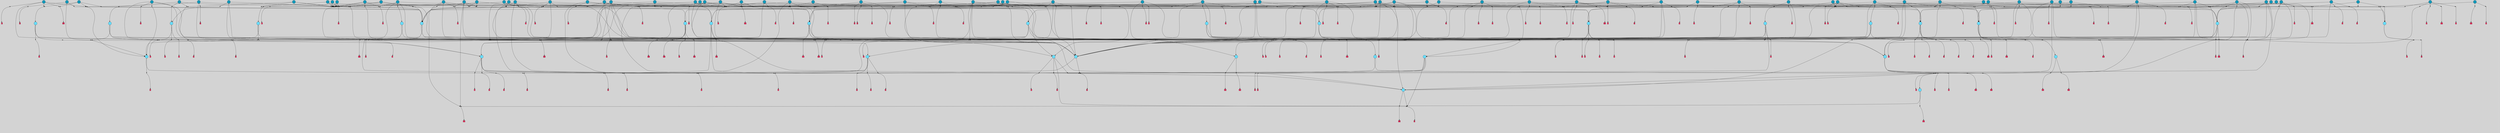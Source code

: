 // File exported with GEGELATI v1.3.1
// On the 2024-04-08 17:41:10
// With the File::TPGGraphDotExporter
digraph{
	graph[pad = "0.212, 0.055" bgcolor = lightgray]
	node[shape=circle style = filled label = ""]
		T3 [fillcolor="#66ddff"]
		T7 [fillcolor="#66ddff"]
		T9 [fillcolor="#66ddff"]
		T11 [fillcolor="#66ddff"]
		T24 [fillcolor="#66ddff"]
		T27 [fillcolor="#66ddff"]
		T54 [fillcolor="#66ddff"]
		T59 [fillcolor="#66ddff"]
		T95 [fillcolor="#66ddff"]
		T111 [fillcolor="#66ddff"]
		T129 [fillcolor="#66ddff"]
		T159 [fillcolor="#66ddff"]
		T176 [fillcolor="#66ddff"]
		T195 [fillcolor="#66ddff"]
		T212 [fillcolor="#66ddff"]
		T213 [fillcolor="#66ddff"]
		T229 [fillcolor="#66ddff"]
		T240 [fillcolor="#66ddff"]
		T242 [fillcolor="#66ddff"]
		T278 [fillcolor="#1199bb"]
		T284 [fillcolor="#1199bb"]
		T315 [fillcolor="#1199bb"]
		T321 [fillcolor="#66ddff"]
		T322 [fillcolor="#66ddff"]
		T323 [fillcolor="#66ddff"]
		T324 [fillcolor="#66ddff"]
		T325 [fillcolor="#66ddff"]
		T326 [fillcolor="#66ddff"]
		T327 [fillcolor="#66ddff"]
		T328 [fillcolor="#1199bb"]
		T330 [fillcolor="#1199bb"]
		T352 [fillcolor="#1199bb"]
		T353 [fillcolor="#66ddff"]
		T394 [fillcolor="#66ddff"]
		T395 [fillcolor="#1199bb"]
		T415 [fillcolor="#1199bb"]
		T416 [fillcolor="#1199bb"]
		T421 [fillcolor="#1199bb"]
		T426 [fillcolor="#1199bb"]
		T273 [fillcolor="#1199bb"]
		T430 [fillcolor="#1199bb"]
		T434 [fillcolor="#1199bb"]
		T435 [fillcolor="#1199bb"]
		T437 [fillcolor="#66ddff"]
		T440 [fillcolor="#1199bb"]
		T441 [fillcolor="#1199bb"]
		T442 [fillcolor="#1199bb"]
		T445 [fillcolor="#1199bb"]
		T448 [fillcolor="#1199bb"]
		T450 [fillcolor="#1199bb"]
		T451 [fillcolor="#1199bb"]
		T453 [fillcolor="#1199bb"]
		T458 [fillcolor="#1199bb"]
		T459 [fillcolor="#1199bb"]
		T304 [fillcolor="#1199bb"]
		T463 [fillcolor="#1199bb"]
		T465 [fillcolor="#1199bb"]
		T466 [fillcolor="#1199bb"]
		T469 [fillcolor="#1199bb"]
		T470 [fillcolor="#1199bb"]
		T485 [fillcolor="#1199bb"]
		T486 [fillcolor="#1199bb"]
		T501 [fillcolor="#1199bb"]
		T507 [fillcolor="#66ddff"]
		T509 [fillcolor="#1199bb"]
		T510 [fillcolor="#1199bb"]
		T514 [fillcolor="#1199bb"]
		T518 [fillcolor="#1199bb"]
		T519 [fillcolor="#1199bb"]
		T529 [fillcolor="#1199bb"]
		T530 [fillcolor="#1199bb"]
		T540 [fillcolor="#1199bb"]
		T542 [fillcolor="#1199bb"]
		T544 [fillcolor="#1199bb"]
		T550 [fillcolor="#1199bb"]
		T552 [fillcolor="#1199bb"]
		T553 [fillcolor="#1199bb"]
		T555 [fillcolor="#1199bb"]
		T556 [fillcolor="#1199bb"]
		T561 [fillcolor="#1199bb"]
		T564 [fillcolor="#1199bb"]
		T565 [fillcolor="#1199bb"]
		T578 [fillcolor="#1199bb"]
		T581 [fillcolor="#1199bb"]
		T582 [fillcolor="#1199bb"]
		T583 [fillcolor="#1199bb"]
		T585 [fillcolor="#1199bb"]
		T590 [fillcolor="#1199bb"]
		T591 [fillcolor="#66ddff"]
		T594 [fillcolor="#1199bb"]
		T595 [fillcolor="#1199bb"]
		T596 [fillcolor="#1199bb"]
		T597 [fillcolor="#1199bb"]
		T598 [fillcolor="#1199bb"]
		T599 [fillcolor="#1199bb"]
		T600 [fillcolor="#1199bb"]
		T601 [fillcolor="#1199bb"]
		T602 [fillcolor="#1199bb"]
		T363 [fillcolor="#1199bb"]
		T603 [fillcolor="#1199bb"]
		T604 [fillcolor="#1199bb"]
		T605 [fillcolor="#1199bb"]
		T606 [fillcolor="#1199bb"]
		T607 [fillcolor="#1199bb"]
		T608 [fillcolor="#1199bb"]
		T609 [fillcolor="#1199bb"]
		T610 [fillcolor="#1199bb"]
		T611 [fillcolor="#1199bb"]
		T612 [fillcolor="#1199bb"]
		T613 [fillcolor="#1199bb"]
		T614 [fillcolor="#1199bb"]
		T615 [fillcolor="#1199bb"]
		P6672 [fillcolor="#cccccc" shape=point] //6|
		I6672 [shape=box style=invis label="6|1&2|6#1|7&#92;n10|7&2|0#1|5&#92;n9|4&0|1#2|2&#92;n8|6&0|0#1|0&#92;n"]
		P6672 -> I6672[style=invis]
		A4816 [fillcolor="#ff3366" shape=box margin=0.03 width=0 height=0 label="3"]
		T3 -> P6672 -> A4816
		P6673 [fillcolor="#cccccc" shape=point] //3|
		I6673 [shape=box style=invis label="7|6&2|4#0|2&#92;n10|3&2|7#1|4&#92;n11|6&0|4#0|1&#92;n7|1&0|0#2|6&#92;n7|6&0|3#2|6&#92;n4|0&2|6#0|1&#92;n4|4&2|5#0|2&#92;n4|6&0|4#2|7&#92;n10|0&2|3#1|5&#92;n2|6&0|5#0|2&#92;n1|0&2|3#0|7&#92;n1|6&2|0#0|5&#92;n6|2&0|1#0|7&#92;n9|2&0|3#2|7&#92;n5|3&0|6#0|6&#92;n1|7&2|5#2|3&#92;n8|1&2|7#0|6&#92;n1|0&2|5#2|1&#92;n7|1&2|2#2|5&#92;n7|4&2|6#0|3&#92;n"]
		P6673 -> I6673[style=invis]
		A4817 [fillcolor="#ff3366" shape=box margin=0.03 width=0 height=0 label="4"]
		T3 -> P6673 -> A4817
		P6674 [fillcolor="#cccccc" shape=point] //-3|
		I6674 [shape=box style=invis label="1|6&2|7#0|7&#92;n10|2&0|7#1|3&#92;n9|6&2|7#2|2&#92;n5|3&0|7#0|7&#92;n1|6&2|3#0|0&#92;n2|3&2|3#2|2&#92;n5|1&2|6#0|6&#92;n"]
		P6674 -> I6674[style=invis]
		A4818 [fillcolor="#ff3366" shape=box margin=0.03 width=0 height=0 label="7"]
		T7 -> P6674 -> A4818
		P6675 [fillcolor="#cccccc" shape=point] //5|
		I6675 [shape=box style=invis label="0|5&2|3#0|1&#92;n0|6&2|1#2|4&#92;n6|2&2|6#0|7&#92;n7|4&0|3#0|1&#92;n5|4&0|7#1|6&#92;n9|1&0|5#2|2&#92;n6|3&2|3#1|7&#92;n11|7&2|4#1|6&#92;n2|5&0|1#0|0&#92;n4|7&0|0#0|2&#92;n6|2&0|6#0|0&#92;n2|1&2|6#2|4&#92;n10|0&2|0#1|0&#92;n6|6&2|4#0|6&#92;n"]
		P6675 -> I6675[style=invis]
		A4819 [fillcolor="#ff3366" shape=box margin=0.03 width=0 height=0 label="8"]
		T7 -> P6675 -> A4819
		P6676 [fillcolor="#cccccc" shape=point] //-6|
		I6676 [shape=box style=invis label="11|1&0|7#2|0&#92;n10|4&0|1#1|0&#92;n4|3&2|4#2|1&#92;n0|5&2|0#0|0&#92;n6|1&0|0#0|3&#92;n8|2&2|0#0|4&#92;n11|4&2|0#1|6&#92;n7|0&2|6#2|3&#92;n5|3&2|6#2|0&#92;n2|0&2|0#0|4&#92;n"]
		P6676 -> I6676[style=invis]
		A4820 [fillcolor="#ff3366" shape=box margin=0.03 width=0 height=0 label="9"]
		T9 -> P6676 -> A4820
		P6677 [fillcolor="#cccccc" shape=point] //2|
		I6677 [shape=box style=invis label="6|3&2|7#1|4&#92;n8|6&0|0#2|5&#92;n2|1&0|2#0|3&#92;n8|7&0|6#0|4&#92;n2|1&2|0#0|1&#92;n0|0&2|2#2|3&#92;n6|6&0|7#2|1&#92;n6|1&0|7#2|6&#92;n5|4&2|7#0|4&#92;n0|3&0|4#2|0&#92;n11|0&2|0#2|5&#92;n4|5&2|5#2|4&#92;n5|7&0|6#0|4&#92;n9|7&2|5#0|3&#92;n5|4&2|1#0|3&#92;n5|3&0|1#1|7&#92;n0|4&0|3#2|5&#92;n"]
		P6677 -> I6677[style=invis]
		A4821 [fillcolor="#ff3366" shape=box margin=0.03 width=0 height=0 label="10"]
		T9 -> P6677 -> A4821
		P6678 [fillcolor="#cccccc" shape=point] //6|
		I6678 [shape=box style=invis label="3|0&2|7#2|2&#92;n3|2&0|4#2|5&#92;n5|1&0|2#1|0&#92;n8|7&0|1#2|0&#92;n8|5&0|3#0|6&#92;n0|2&0|2#2|3&#92;n1|5&2|5#0|5&#92;n5|6&0|6#0|7&#92;n6|7&0|0#2|6&#92;n1|2&2|3#0|0&#92;n7|7&2|3#0|4&#92;n0|7&2|7#0|6&#92;n1|0&2|2#2|7&#92;n4|4&0|1#0|0&#92;n"]
		P6678 -> I6678[style=invis]
		A4822 [fillcolor="#ff3366" shape=box margin=0.03 width=0 height=0 label="11"]
		T11 -> P6678 -> A4822
		P6679 [fillcolor="#cccccc" shape=point] //-4|
		I6679 [shape=box style=invis label="4|1&0|4#2|6&#92;n1|2&2|2#2|0&#92;n1|2&2|0#0|6&#92;n8|4&2|3#2|5&#92;n5|5&2|1#1|0&#92;n"]
		P6679 -> I6679[style=invis]
		A4823 [fillcolor="#ff3366" shape=box margin=0.03 width=0 height=0 label="12"]
		T11 -> P6679 -> A4823
		P6680 [fillcolor="#cccccc" shape=point] //1|
		I6680 [shape=box style=invis label="5|1&0|6#2|7&#92;n2|4&0|4#2|2&#92;n0|6&0|5#0|4&#92;n10|6&2|5#1|6&#92;n9|3&0|1#1|7&#92;n10|3&2|2#1|0&#92;n5|0&0|0#2|1&#92;n11|3&2|3#1|5&#92;n10|3&0|1#1|0&#92;n2|4&0|1#0|1&#92;n0|2&0|3#2|4&#92;n9|2&2|1#2|5&#92;n11|7&2|6#2|6&#92;n"]
		P6680 -> I6680[style=invis]
		T24 -> P6680 -> T7
		P6681 [fillcolor="#cccccc" shape=point] //5|
		I6681 [shape=box style=invis label="3|0&2|0#0|1&#92;n3|0&0|7#0|1&#92;n5|3&0|2#2|6&#92;n4|4&2|4#2|6&#92;n11|2&0|7#1|6&#92;n2|7&2|2#2|5&#92;n9|3&2|6#2|7&#92;n7|7&0|0#0|4&#92;n6|1&2|4#2|3&#92;n5|4&2|0#1|6&#92;n1|3&0|7#0|4&#92;n"]
		P6681 -> I6681[style=invis]
		A4824 [fillcolor="#ff3366" shape=box margin=0.03 width=0 height=0 label="7"]
		T24 -> P6681 -> A4824
		P6682 [fillcolor="#cccccc" shape=point] //-2|
		I6682 [shape=box style=invis label="4|1&0|4#0|3&#92;n4|2&0|5#2|0&#92;n5|5&2|6#0|5&#92;n1|4&0|1#0|2&#92;n6|3&2|7#1|5&#92;n0|4&2|0#0|3&#92;n8|5&2|5#1|2&#92;n10|7&2|7#1|1&#92;n3|4&0|0#2|1&#92;n3|6&2|5#2|5&#92;n8|3&0|1#0|7&#92;n10|0&2|7#1|3&#92;n4|1&2|4#0|1&#92;n9|3&2|0#0|4&#92;n3|6&2|0#0|4&#92;n1|2&0|6#2|1&#92;n4|0&2|1#2|2&#92;n"]
		P6682 -> I6682[style=invis]
		A4825 [fillcolor="#ff3366" shape=box margin=0.03 width=0 height=0 label="14"]
		T24 -> P6682 -> A4825
		P6683 [fillcolor="#cccccc" shape=point] //2|
		I6683 [shape=box style=invis label="9|1&2|3#0|1&#92;n5|2&2|0#2|4&#92;n3|6&2|5#2|7&#92;n7|0&2|5#0|4&#92;n1|2&0|3#0|5&#92;n7|3&2|7#0|0&#92;n"]
		P6683 -> I6683[style=invis]
		A4826 [fillcolor="#ff3366" shape=box margin=0.03 width=0 height=0 label="2"]
		T27 -> P6683 -> A4826
		P6684 [fillcolor="#cccccc" shape=point] //-6|
		I6684 [shape=box style=invis label="7|5&0|4#0|4&#92;n11|0&2|5#2|1&#92;n"]
		P6684 -> I6684[style=invis]
		A4827 [fillcolor="#ff3366" shape=box margin=0.03 width=0 height=0 label="3"]
		T27 -> P6684 -> A4827
		T27 -> P6673
		P6685 [fillcolor="#cccccc" shape=point] //0|
		I6685 [shape=box style=invis label="2|5&0|1#0|6&#92;n6|1&2|2#2|7&#92;n8|0&0|3#1|4&#92;n4|3&2|5#2|4&#92;n8|1&2|4#0|0&#92;n6|6&0|1#2|6&#92;n11|7&2|4#2|5&#92;n6|2&2|4#0|2&#92;n8|5&2|4#2|4&#92;n2|1&2|1#2|2&#92;n2|7&2|5#2|6&#92;n9|7&0|5#0|4&#92;n1|2&0|5#2|6&#92;n4|2&2|3#2|7&#92;n3|3&2|1#0|2&#92;n"]
		P6685 -> I6685[style=invis]
		A4828 [fillcolor="#ff3366" shape=box margin=0.03 width=0 height=0 label="5"]
		T27 -> P6685 -> A4828
		P6686 [fillcolor="#cccccc" shape=point] //0|
		I6686 [shape=box style=invis label="4|0&0|3#2|7&#92;n10|2&0|3#1|7&#92;n3|5&0|2#0|3&#92;n4|5&0|0#2|1&#92;n10|7&2|0#1|2&#92;n5|3&2|3#1|6&#92;n9|5&2|0#0|4&#92;n5|4&2|7#0|2&#92;n10|3&2|7#1|4&#92;n7|2&0|1#2|6&#92;n8|6&0|5#0|5&#92;n8|7&2|3#0|5&#92;n2|6&2|4#0|0&#92;n"]
		P6686 -> I6686[style=invis]
		A4829 [fillcolor="#ff3366" shape=box margin=0.03 width=0 height=0 label="5"]
		T27 -> P6686 -> A4829
		P6687 [fillcolor="#cccccc" shape=point] //8|
		I6687 [shape=box style=invis label="9|0&0|1#2|0&#92;n10|1&2|5#1|4&#92;n8|2&2|6#0|4&#92;n2|4&2|5#2|3&#92;n4|2&2|2#0|2&#92;n7|5&0|2#0|0&#92;n8|2&2|1#1|3&#92;n8|7&0|7#2|1&#92;n1|1&0|0#0|7&#92;n5|6&2|5#1|0&#92;n6|6&2|5#0|0&#92;n11|4&0|3#2|6&#92;n4|2&2|4#0|7&#92;n5|6&0|1#2|0&#92;n11|3&0|2#0|7&#92;n"]
		P6687 -> I6687[style=invis]
		A4830 [fillcolor="#ff3366" shape=box margin=0.03 width=0 height=0 label="6"]
		T54 -> P6687 -> A4830
		T54 -> P6681
		P6688 [fillcolor="#cccccc" shape=point] //-10|
		I6688 [shape=box style=invis label="3|6&0|0#0|4&#92;n4|1&2|4#0|1&#92;n5|1&0|1#0|4&#92;n5|5&2|6#0|5&#92;n6|5&0|6#0|3&#92;n11|1&2|0#0|1&#92;n0|7&2|0#0|3&#92;n1|2&0|6#0|1&#92;n8|0&0|4#2|0&#92;n0|4&0|7#2|7&#92;n7|0&2|7#1|3&#92;n3|1&0|5#2|5&#92;n5|1&0|4#0|3&#92;n2|2&0|2#0|0&#92;n8|3&0|1#0|7&#92;n3|0&0|3#0|5&#92;n7|2&0|5#2|0&#92;n6|3&2|7#1|5&#92;n4|7&2|7#2|1&#92;n"]
		P6688 -> I6688[style=invis]
		A4831 [fillcolor="#ff3366" shape=box margin=0.03 width=0 height=0 label="14"]
		T54 -> P6688 -> A4831
		T54 -> P6675
		P6689 [fillcolor="#cccccc" shape=point] //8|
		I6689 [shape=box style=invis label="9|0&0|1#2|0&#92;n10|1&2|5#1|4&#92;n8|2&2|6#0|4&#92;n4|5&0|3#0|1&#92;n2|4&2|5#2|3&#92;n4|2&2|2#0|2&#92;n7|5&0|2#0|0&#92;n8|2&2|1#1|3&#92;n8|7&0|7#2|1&#92;n1|1&0|0#0|7&#92;n5|6&2|5#1|0&#92;n6|3&2|5#0|0&#92;n11|4&0|3#2|6&#92;n1|2&2|4#0|7&#92;n5|6&0|1#2|0&#92;n11|3&0|2#0|7&#92;n"]
		P6689 -> I6689[style=invis]
		A4832 [fillcolor="#ff3366" shape=box margin=0.03 width=0 height=0 label="6"]
		T59 -> P6689 -> A4832
		T59 -> P6681
		T59 -> P6676
		T59 -> P6681
		P6690 [fillcolor="#cccccc" shape=point] //4|
		I6690 [shape=box style=invis label="4|3&0|6#0|3&#92;n5|7&2|3#2|2&#92;n5|6&0|7#1|2&#92;n1|4&2|6#0|3&#92;n8|4&2|1#2|5&#92;n9|5&2|4#1|4&#92;n2|4&0|5#0|7&#92;n10|0&0|6#1|3&#92;n3|0&0|6#0|2&#92;n2|7&2|7#2|6&#92;n5|2&0|5#1|5&#92;n10|4&2|5#1|7&#92;n4|0&0|4#2|4&#92;n11|1&0|4#2|6&#92;n10|6&2|0#1|4&#92;n9|7&0|3#1|4&#92;n4|5&2|7#0|6&#92;n11|5&2|6#2|3&#92;n0|3&0|5#0|1&#92;n"]
		P6690 -> I6690[style=invis]
		A4833 [fillcolor="#ff3366" shape=box margin=0.03 width=0 height=0 label="13"]
		T95 -> P6690 -> A4833
		P6691 [fillcolor="#cccccc" shape=point] //8|
		I6691 [shape=box style=invis label="9|7&0|5#2|5&#92;n3|3&2|3#0|2&#92;n9|5&2|2#1|0&#92;n2|3&0|6#0|3&#92;n4|4&2|5#2|7&#92;n11|3&2|0#1|5&#92;n6|6&2|1#2|2&#92;n4|6&0|1#2|2&#92;n2|5&2|7#2|2&#92;n7|7&2|2#2|3&#92;n6|5&0|3#2|6&#92;n6|7&0|6#0|2&#92;n"]
		P6691 -> I6691[style=invis]
		A4834 [fillcolor="#ff3366" shape=box margin=0.03 width=0 height=0 label="14"]
		T95 -> P6691 -> A4834
		P6692 [fillcolor="#cccccc" shape=point] //2|
		I6692 [shape=box style=invis label="4|1&0|4#2|6&#92;n5|5&2|1#1|0&#92;n1|0&2|0#0|6&#92;n8|4&2|3#2|5&#92;n"]
		P6692 -> I6692[style=invis]
		T95 -> P6692 -> T11
		P6693 [fillcolor="#cccccc" shape=point] //-9|
		I6693 [shape=box style=invis label="2|0&2|0#2|1&#92;n4|4&2|4#2|6&#92;n9|1&0|3#1|7&#92;n5|3&0|2#2|6&#92;n2|7&2|2#2|5&#92;n5|4&2|0#1|6&#92;n3|0&0|7#0|1&#92;n1|3&0|7#0|4&#92;n11|6&2|2#0|7&#92;n7|7&0|0#0|4&#92;n11|0&0|7#1|6&#92;n9|3&2|6#2|7&#92;n"]
		P6693 -> I6693[style=invis]
		A4835 [fillcolor="#ff3366" shape=box margin=0.03 width=0 height=0 label="7"]
		T95 -> P6693 -> A4835
		P6694 [fillcolor="#cccccc" shape=point] //-8|
		I6694 [shape=box style=invis label="7|5&0|4#2|4&#92;n"]
		P6694 -> I6694[style=invis]
		A4836 [fillcolor="#ff3366" shape=box margin=0.03 width=0 height=0 label="3"]
		T95 -> P6694 -> A4836
		P6695 [fillcolor="#cccccc" shape=point] //-5|
		I6695 [shape=box style=invis label="0|0&2|3#0|2&#92;n10|5&0|6#1|3&#92;n7|3&0|6#2|3&#92;n3|4&0|6#0|6&#92;n10|5&0|2#1|1&#92;n5|0&0|1#0|3&#92;n6|6&2|5#1|5&#92;n7|4&0|2#1|7&#92;n5|7&0|1#2|5&#92;n1|5&0|0#0|3&#92;n7|5&2|1#2|6&#92;n9|0&0|2#0|0&#92;n4|0&2|4#0|0&#92;n4|6&0|0#2|3&#92;n3|1&0|6#2|5&#92;n7|7&2|1#2|3&#92;n9|4&2|2#0|6&#92;n"]
		P6695 -> I6695[style=invis]
		T111 -> P6695 -> T9
		P6696 [fillcolor="#cccccc" shape=point] //7|
		I6696 [shape=box style=invis label="7|4&2|1#2|0&#92;n4|1&2|4#2|3&#92;n5|0&2|0#2|2&#92;n6|1&2|4#2|6&#92;n"]
		P6696 -> I6696[style=invis]
		A4837 [fillcolor="#ff3366" shape=box margin=0.03 width=0 height=0 label="9"]
		T111 -> P6696 -> A4837
		P6697 [fillcolor="#cccccc" shape=point] //2|
		I6697 [shape=box style=invis label="3|0&2|0#0|1&#92;n11|2&0|7#1|6&#92;n8|7&2|4#0|5&#92;n5|3&0|2#2|6&#92;n4|4&2|4#2|6&#92;n3|0&0|7#0|1&#92;n2|7&2|2#2|5&#92;n9|3&2|6#2|7&#92;n7|7&0|0#0|4&#92;n6|1&2|4#1|3&#92;n5|4&2|0#1|6&#92;n1|3&0|7#0|4&#92;n"]
		P6697 -> I6697[style=invis]
		A4838 [fillcolor="#ff3366" shape=box margin=0.03 width=0 height=0 label="7"]
		T111 -> P6697 -> A4838
		T111 -> P6676
		T129 -> P6687
		T129 -> P6681
		P6698 [fillcolor="#cccccc" shape=point] //10|
		I6698 [shape=box style=invis label="4|5&2|7#2|1&#92;n1|7&2|3#0|6&#92;n3|5&2|2#0|3&#92;n10|3&0|7#1|4&#92;n7|1&0|4#2|6&#92;n10|2&0|3#1|7&#92;n9|5&2|0#0|4&#92;n4|0&0|3#2|7&#92;n11|4&2|6#1|2&#92;n5|4&2|7#0|2&#92;n2|6&2|4#0|0&#92;n6|5&0|7#2|1&#92;n5|3&2|3#1|6&#92;n10|7&2|0#1|2&#92;n"]
		P6698 -> I6698[style=invis]
		A4839 [fillcolor="#ff3366" shape=box margin=0.03 width=0 height=0 label="5"]
		T129 -> P6698 -> A4839
		P6699 [fillcolor="#cccccc" shape=point] //5|
		I6699 [shape=box style=invis label="9|4&2|3#1|3&#92;n0|4&2|4#0|5&#92;n6|1&2|6#2|5&#92;n4|0&0|5#2|0&#92;n"]
		P6699 -> I6699[style=invis]
		A4840 [fillcolor="#ff3366" shape=box margin=0.03 width=0 height=0 label="7"]
		T129 -> P6699 -> A4840
		P6700 [fillcolor="#cccccc" shape=point] //6|
		I6700 [shape=box style=invis label="9|4&2|7#0|6&#92;n8|4&0|1#1|0&#92;n1|3&0|0#2|1&#92;n2|4&0|6#2|2&#92;n5|1&2|5#0|7&#92;n3|0&0|3#2|6&#92;n2|2&2|6#0|2&#92;n8|4&0|4#2|2&#92;n5|1&2|4#0|3&#92;n9|4&0|6#0|6&#92;n5|0&2|2#1|5&#92;n11|7&0|0#1|1&#92;n0|4&0|3#0|3&#92;n7|7&2|4#2|5&#92;n1|5&0|1#2|1&#92;n"]
		P6700 -> I6700[style=invis]
		A4841 [fillcolor="#ff3366" shape=box margin=0.03 width=0 height=0 label="1"]
		T129 -> P6700 -> A4841
		P6701 [fillcolor="#cccccc" shape=point] //7|
		I6701 [shape=box style=invis label="7|0&2|1#2|0&#92;n9|7&2|1#1|7&#92;n8|2&0|1#1|0&#92;n6|6&0|2#1|1&#92;n2|2&0|5#0|0&#92;n5|7&0|0#2|1&#92;n5|1&2|5#1|5&#92;n4|7&2|4#2|3&#92;n10|5&2|2#1|5&#92;n1|3&2|2#2|0&#92;n10|2&2|6#1|5&#92;n"]
		P6701 -> I6701[style=invis]
		A4842 [fillcolor="#ff3366" shape=box margin=0.03 width=0 height=0 label="1"]
		T159 -> P6701 -> A4842
		P6702 [fillcolor="#cccccc" shape=point] //7|
		I6702 [shape=box style=invis label="7|4&2|7#0|4&#92;n4|6&0|1#2|5&#92;n2|1&2|3#0|0&#92;n4|3&2|0#0|1&#92;n0|0&2|7#2|7&#92;n7|7&0|5#2|3&#92;n5|0&2|1#2|2&#92;n10|0&0|4#1|2&#92;n4|4&0|7#0|0&#92;n6|7&0|2#0|1&#92;n1|4&2|5#0|4&#92;n"]
		P6702 -> I6702[style=invis]
		A4843 [fillcolor="#ff3366" shape=box margin=0.03 width=0 height=0 label="0"]
		T159 -> P6702 -> A4843
		P6703 [fillcolor="#cccccc" shape=point] //5|
		I6703 [shape=box style=invis label="0|5&2|3#0|1&#92;n0|6&2|1#2|4&#92;n6|2&2|6#0|7&#92;n9|0&2|7#1|1&#92;n7|4&0|3#0|1&#92;n11|7&2|4#1|6&#92;n9|1&0|5#2|2&#92;n5|4&0|7#1|6&#92;n2|5&0|1#0|0&#92;n4|7&0|0#0|2&#92;n6|2&0|6#0|0&#92;n2|1&2|6#2|4&#92;n10|0&0|0#1|0&#92;n6|6&2|4#0|6&#92;n"]
		P6703 -> I6703[style=invis]
		T159 -> P6703 -> T129
		P6704 [fillcolor="#cccccc" shape=point] //3|
		I6704 [shape=box style=invis label="4|7&0|7#2|7&#92;n11|5&2|6#0|2&#92;n5|5&2|6#2|0&#92;n3|2&0|6#0|3&#92;n10|2&2|5#1|5&#92;n9|4&2|3#1|5&#92;n2|5&2|7#2|4&#92;n11|3&2|5#1|0&#92;n7|0&0|7#2|1&#92;n1|2&0|5#0|1&#92;n"]
		P6704 -> I6704[style=invis]
		A4844 [fillcolor="#ff3366" shape=box margin=0.03 width=0 height=0 label="5"]
		T176 -> P6704 -> A4844
		P6705 [fillcolor="#cccccc" shape=point] //2|
		I6705 [shape=box style=invis label="7|1&0|6#0|1&#92;n5|2&2|5#1|6&#92;n10|1&2|1#1|1&#92;n4|7&0|4#2|2&#92;n11|7&0|4#2|7&#92;n5|0&0|5#1|7&#92;n8|2&0|5#2|4&#92;n10|0&2|6#1|6&#92;n5|1&0|1#2|3&#92;n1|6&2|0#0|1&#92;n9|6&2|2#1|4&#92;n3|4&2|3#0|0&#92;n10|1&0|1#1|0&#92;n2|2&0|1#2|1&#92;n3|1&2|7#0|3&#92;n"]
		P6705 -> I6705[style=invis]
		A4845 [fillcolor="#ff3366" shape=box margin=0.03 width=0 height=0 label="10"]
		T176 -> P6705 -> A4845
		P6706 [fillcolor="#cccccc" shape=point] //-1|
		I6706 [shape=box style=invis label="1|7&2|1#0|6&#92;n8|1&2|3#0|5&#92;n10|6&2|7#1|0&#92;n1|7&2|5#0|2&#92;n0|3&0|3#2|2&#92;n3|5&0|1#0|0&#92;n3|5&0|2#0|3&#92;n1|5&2|0#0|4&#92;n5|7&2|2#2|5&#92;n4|0&2|3#0|3&#92;n"]
		P6706 -> I6706[style=invis]
		T176 -> P6706 -> T3
		P6707 [fillcolor="#cccccc" shape=point] //-3|
		I6707 [shape=box style=invis label="6|3&2|4#1|4&#92;n5|3&0|1#1|7&#92;n2|1&0|2#2|3&#92;n8|7&0|6#0|4&#92;n2|1&2|0#0|1&#92;n0|0&2|2#2|3&#92;n6|1&0|7#2|6&#92;n5|7&0|2#0|4&#92;n0|3&0|4#2|0&#92;n11|0&2|0#2|5&#92;n6|0&2|0#1|4&#92;n8|6&0|2#2|5&#92;n5|4&2|1#0|3&#92;n9|7&2|5#0|3&#92;n5|4&2|7#0|4&#92;n"]
		P6707 -> I6707[style=invis]
		A4846 [fillcolor="#ff3366" shape=box margin=0.03 width=0 height=0 label="10"]
		T176 -> P6707 -> A4846
		P6708 [fillcolor="#cccccc" shape=point] //4|
		I6708 [shape=box style=invis label="7|1&0|6#0|1&#92;n5|2&2|5#1|6&#92;n10|1&2|1#1|1&#92;n9|6&2|2#1|4&#92;n4|7&0|4#2|2&#92;n9|6&0|4#1|1&#92;n10|0&2|6#1|6&#92;n5|1&0|1#2|3&#92;n1|6&2|0#0|1&#92;n8|2&0|5#2|4&#92;n3|4&2|3#0|0&#92;n10|1&0|5#1|0&#92;n2|2&0|1#2|1&#92;n3|1&2|7#0|3&#92;n"]
		P6708 -> I6708[style=invis]
		A4847 [fillcolor="#ff3366" shape=box margin=0.03 width=0 height=0 label="10"]
		T176 -> P6708 -> A4847
		P6709 [fillcolor="#cccccc" shape=point] //5|
		I6709 [shape=box style=invis label="3|0&2|0#2|1&#92;n3|0&0|7#0|1&#92;n5|3&0|2#2|6&#92;n4|4&2|4#2|6&#92;n5|4&2|0#1|6&#92;n2|7&2|2#2|5&#92;n1|3&0|7#0|4&#92;n11|6&2|2#0|7&#92;n7|7&0|0#0|4&#92;n6|1&2|4#2|3&#92;n11|0&0|7#1|6&#92;n9|3&2|6#2|7&#92;n"]
		P6709 -> I6709[style=invis]
		A4848 [fillcolor="#ff3366" shape=box margin=0.03 width=0 height=0 label="7"]
		T195 -> P6709 -> A4848
		P6710 [fillcolor="#cccccc" shape=point] //4|
		I6710 [shape=box style=invis label="7|1&0|6#0|1&#92;n6|7&2|7#1|7&#92;n10|1&2|1#1|1&#92;n9|6&2|2#1|4&#92;n4|7&0|4#2|2&#92;n9|6&0|5#1|1&#92;n10|0&2|6#1|6&#92;n5|1&0|1#2|3&#92;n10|1&0|5#1|0&#92;n3|4&2|3#0|0&#92;n8|2&0|5#2|4&#92;n1|6&2|0#0|0&#92;n2|3&0|1#2|6&#92;n5|2&2|2#1|6&#92;n2|2&0|1#2|1&#92;n3|1&2|7#0|3&#92;n6|7&2|3#0|4&#92;n"]
		P6710 -> I6710[style=invis]
		A4849 [fillcolor="#ff3366" shape=box margin=0.03 width=0 height=0 label="10"]
		T195 -> P6710 -> A4849
		P6711 [fillcolor="#cccccc" shape=point] //-4|
		I6711 [shape=box style=invis label="0|4&0|0#2|7&#92;n8|5&2|4#2|4&#92;n4|3&2|5#2|4&#92;n11|7&2|2#2|5&#92;n6|5&2|2#2|7&#92;n3|2&0|7#0|7&#92;n3|3&2|1#0|3&#92;n2|6&0|3#2|5&#92;n0|1&2|6#2|2&#92;n8|2&0|0#1|6&#92;n0|7&0|5#0|4&#92;n9|5&0|3#2|7&#92;n2|7&2|5#2|6&#92;n9|0&2|0#0|1&#92;n1|2&2|4#0|2&#92;n"]
		P6711 -> I6711[style=invis]
		T195 -> P6711 -> T27
		T195 -> P6702
		P6712 [fillcolor="#cccccc" shape=point] //6|
		I6712 [shape=box style=invis label="9|4&2|7#0|6&#92;n8|4&0|1#1|0&#92;n1|3&0|0#2|1&#92;n2|4&0|6#2|2&#92;n5|1&2|5#0|7&#92;n3|0&0|3#2|6&#92;n2|2&2|6#0|2&#92;n8|4&0|4#2|2&#92;n5|1&2|4#0|3&#92;n9|4&0|6#0|6&#92;n5|0&2|2#1|5&#92;n11|7&0|0#1|1&#92;n0|4&0|3#0|3&#92;n7|7&2|4#2|5&#92;n1|5&0|1#2|1&#92;n"]
		P6712 -> I6712[style=invis]
		A4850 [fillcolor="#ff3366" shape=box margin=0.03 width=0 height=0 label="1"]
		T212 -> P6712 -> A4850
		P6713 [fillcolor="#cccccc" shape=point] //5|
		I6713 [shape=box style=invis label="9|4&2|3#1|3&#92;n0|4&2|4#0|5&#92;n6|1&2|6#2|5&#92;n4|0&0|5#2|0&#92;n"]
		P6713 -> I6713[style=invis]
		A4851 [fillcolor="#ff3366" shape=box margin=0.03 width=0 height=0 label="7"]
		T212 -> P6713 -> A4851
		P6714 [fillcolor="#cccccc" shape=point] //5|
		I6714 [shape=box style=invis label="3|0&2|0#0|1&#92;n3|0&0|7#0|1&#92;n5|3&0|2#2|6&#92;n4|4&2|4#2|6&#92;n11|2&0|7#1|6&#92;n2|7&2|2#2|5&#92;n9|3&2|6#2|7&#92;n7|7&0|0#0|4&#92;n6|1&2|4#2|3&#92;n5|4&2|0#1|6&#92;n1|3&0|7#0|4&#92;n"]
		P6714 -> I6714[style=invis]
		A4852 [fillcolor="#ff3366" shape=box margin=0.03 width=0 height=0 label="7"]
		T212 -> P6714 -> A4852
		P6715 [fillcolor="#cccccc" shape=point] //8|
		I6715 [shape=box style=invis label="9|0&0|1#2|0&#92;n10|1&2|5#1|4&#92;n8|2&2|6#0|4&#92;n2|4&2|5#2|3&#92;n4|2&2|2#0|2&#92;n7|5&0|2#0|0&#92;n8|2&2|1#1|3&#92;n8|7&0|7#2|1&#92;n1|1&0|0#0|7&#92;n5|6&2|5#1|0&#92;n6|6&2|5#0|0&#92;n11|4&0|3#2|6&#92;n4|2&2|4#0|7&#92;n5|6&0|1#2|0&#92;n11|3&0|2#0|7&#92;n"]
		P6715 -> I6715[style=invis]
		A4853 [fillcolor="#ff3366" shape=box margin=0.03 width=0 height=0 label="6"]
		T212 -> P6715 -> A4853
		P6716 [fillcolor="#cccccc" shape=point] //10|
		I6716 [shape=box style=invis label="4|5&2|7#2|1&#92;n1|7&2|3#0|6&#92;n3|5&2|2#0|3&#92;n10|3&0|7#1|4&#92;n7|1&0|4#2|6&#92;n10|2&0|3#1|7&#92;n9|5&2|0#0|4&#92;n4|0&0|3#2|7&#92;n11|4&2|6#1|2&#92;n5|4&2|7#0|2&#92;n2|6&2|4#0|0&#92;n6|5&0|7#2|1&#92;n5|3&2|3#1|6&#92;n10|7&2|0#1|2&#92;n"]
		P6716 -> I6716[style=invis]
		A4854 [fillcolor="#ff3366" shape=box margin=0.03 width=0 height=0 label="5"]
		T212 -> P6716 -> A4854
		P6717 [fillcolor="#cccccc" shape=point] //6|
		I6717 [shape=box style=invis label="9|4&2|7#0|6&#92;n8|4&0|1#1|0&#92;n1|3&0|0#2|1&#92;n2|4&0|6#2|2&#92;n5|1&2|5#0|7&#92;n3|0&0|3#2|6&#92;n2|2&2|6#0|2&#92;n8|4&0|4#2|2&#92;n5|1&2|4#0|3&#92;n9|4&0|6#0|6&#92;n5|0&2|2#1|5&#92;n11|7&0|0#1|1&#92;n0|4&0|3#0|3&#92;n7|7&2|4#2|5&#92;n1|5&0|1#2|1&#92;n"]
		P6717 -> I6717[style=invis]
		A4855 [fillcolor="#ff3366" shape=box margin=0.03 width=0 height=0 label="1"]
		T213 -> P6717 -> A4855
		P6718 [fillcolor="#cccccc" shape=point] //5|
		I6718 [shape=box style=invis label="9|4&2|3#1|3&#92;n0|4&2|4#0|5&#92;n6|1&2|6#2|5&#92;n4|0&0|5#2|0&#92;n"]
		P6718 -> I6718[style=invis]
		A4856 [fillcolor="#ff3366" shape=box margin=0.03 width=0 height=0 label="7"]
		T213 -> P6718 -> A4856
		P6719 [fillcolor="#cccccc" shape=point] //8|
		I6719 [shape=box style=invis label="9|0&0|1#2|0&#92;n10|1&2|5#1|4&#92;n8|2&2|6#0|4&#92;n2|4&2|5#2|3&#92;n4|2&2|2#0|2&#92;n7|5&0|2#0|0&#92;n8|2&2|1#1|3&#92;n8|7&0|7#2|1&#92;n1|1&0|0#0|7&#92;n5|6&2|5#1|0&#92;n6|6&2|5#0|0&#92;n11|4&0|3#2|6&#92;n4|2&2|4#0|7&#92;n5|6&0|1#2|0&#92;n11|3&0|2#0|7&#92;n"]
		P6719 -> I6719[style=invis]
		A4857 [fillcolor="#ff3366" shape=box margin=0.03 width=0 height=0 label="6"]
		T213 -> P6719 -> A4857
		P6720 [fillcolor="#cccccc" shape=point] //10|
		I6720 [shape=box style=invis label="4|5&2|7#2|1&#92;n1|7&2|3#0|6&#92;n3|5&2|2#0|3&#92;n10|3&0|7#1|4&#92;n7|1&0|4#2|6&#92;n10|2&0|3#1|7&#92;n9|5&2|0#0|4&#92;n4|0&0|3#2|7&#92;n11|4&2|6#1|2&#92;n5|4&2|7#0|2&#92;n2|6&2|4#0|0&#92;n6|5&0|7#2|1&#92;n5|3&2|3#1|6&#92;n10|7&2|0#1|2&#92;n"]
		P6720 -> I6720[style=invis]
		A4858 [fillcolor="#ff3366" shape=box margin=0.03 width=0 height=0 label="5"]
		T213 -> P6720 -> A4858
		P6721 [fillcolor="#cccccc" shape=point] //5|
		I6721 [shape=box style=invis label="3|0&2|0#0|1&#92;n3|0&0|7#0|1&#92;n5|3&0|2#2|6&#92;n4|4&2|4#2|6&#92;n11|2&0|7#1|6&#92;n2|7&2|2#2|5&#92;n9|3&2|6#2|7&#92;n7|7&0|0#0|4&#92;n6|1&2|4#2|3&#92;n5|4&2|0#1|6&#92;n1|3&0|7#0|4&#92;n"]
		P6721 -> I6721[style=invis]
		A4859 [fillcolor="#ff3366" shape=box margin=0.03 width=0 height=0 label="7"]
		T213 -> P6721 -> A4859
		P6722 [fillcolor="#cccccc" shape=point] //-2|
		I6722 [shape=box style=invis label="5|2&2|0#2|4&#92;n9|1&2|3#0|1&#92;n3|6&2|5#2|7&#92;n7|0&2|1#0|4&#92;n1|2&0|3#0|5&#92;n7|3&2|7#0|0&#92;n"]
		P6722 -> I6722[style=invis]
		A4860 [fillcolor="#ff3366" shape=box margin=0.03 width=0 height=0 label="2"]
		T229 -> P6722 -> A4860
		P6723 [fillcolor="#cccccc" shape=point] //9|
		I6723 [shape=box style=invis label="7|1&2|2#2|5&#92;n1|0&2|5#2|1&#92;n11|6&0|4#0|1&#92;n10|6&0|3#1|6&#92;n7|1&0|0#2|6&#92;n4|0&2|6#0|1&#92;n4|6&0|4#2|7&#92;n10|0&2|3#1|0&#92;n1|0&2|3#0|7&#92;n1|6&2|0#0|5&#92;n6|2&0|1#0|7&#92;n9|2&0|3#2|7&#92;n5|3&0|6#0|6&#92;n3|1&0|3#0|5&#92;n1|7&2|5#2|3&#92;n8|1&2|7#0|6&#92;n10|3&2|0#1|4&#92;n7|6&2|4#0|2&#92;n7|4&2|6#0|3&#92;n"]
		P6723 -> I6723[style=invis]
		T229 -> P6723 -> T7
		P6724 [fillcolor="#cccccc" shape=point] //2|
		I6724 [shape=box style=invis label="8|6&0|2#0|5&#92;n10|5&2|3#1|7&#92;n5|6&0|1#2|5&#92;n11|3&0|0#2|2&#92;n0|3&2|1#0|6&#92;n9|7&2|6#0|1&#92;n4|6&2|7#0|2&#92;n8|0&0|6#2|0&#92;n11|2&0|7#0|1&#92;n3|7&2|4#0|7&#92;n5|1&0|1#0|6&#92;n7|6&2|7#2|4&#92;n6|1&0|3#0|2&#92;n6|6&2|5#1|2&#92;n8|5&0|2#0|0&#92;n0|2&0|3#0|0&#92;n2|5&2|5#2|1&#92;n10|4&0|1#1|0&#92;n4|3&2|5#0|4&#92;n"]
		P6724 -> I6724[style=invis]
		A4861 [fillcolor="#ff3366" shape=box margin=0.03 width=0 height=0 label="11"]
		T229 -> P6724 -> A4861
		P6725 [fillcolor="#cccccc" shape=point] //-7|
		I6725 [shape=box style=invis label="11|2&2|6#1|1&#92;n2|3&0|6#2|3&#92;n10|0&0|2#1|4&#92;n"]
		P6725 -> I6725[style=invis]
		T229 -> P6725 -> T111
		P6726 [fillcolor="#cccccc" shape=point] //-1|
		I6726 [shape=box style=invis label="6|4&0|4#2|4&#92;n4|5&2|5#2|4&#92;n9|7&2|5#0|3&#92;n3|7&2|6#0|6&#92;n8|7&0|6#0|4&#92;n2|1&2|0#0|1&#92;n8|6&0|0#2|5&#92;n2|1&0|2#0|3&#92;n6|1&0|7#2|6&#92;n6|3&0|1#1|6&#92;n5|4&2|7#0|4&#92;n0|7&0|4#2|0&#92;n11|0&2|0#2|5&#92;n3|7&2|0#2|7&#92;n8|3&2|7#1|4&#92;n5|7&0|6#0|4&#92;n0|0&2|3#2|3&#92;n5|4&2|1#0|3&#92;n0|4&0|3#2|5&#92;n"]
		P6726 -> I6726[style=invis]
		A4862 [fillcolor="#ff3366" shape=box margin=0.03 width=0 height=0 label="10"]
		T229 -> P6726 -> A4862
		P6727 [fillcolor="#cccccc" shape=point] //5|
		I6727 [shape=box style=invis label="1|6&2|7#0|7&#92;n9|2&2|7#2|2&#92;n10|2&0|7#1|3&#92;n5|3&0|7#0|7&#92;n7|0&2|7#2|2&#92;n1|6&2|3#0|0&#92;n2|3&2|3#2|2&#92;n"]
		P6727 -> I6727[style=invis]
		A4863 [fillcolor="#ff3366" shape=box margin=0.03 width=0 height=0 label="7"]
		T240 -> P6727 -> A4863
		P6728 [fillcolor="#cccccc" shape=point] //-8|
		I6728 [shape=box style=invis label="7|5&0|2#2|1&#92;n1|0&2|6#0|0&#92;n7|1&2|6#1|1&#92;n8|7&0|3#1|6&#92;n3|7&2|3#2|4&#92;n"]
		P6728 -> I6728[style=invis]
		A4864 [fillcolor="#ff3366" shape=box margin=0.03 width=0 height=0 label="2"]
		T240 -> P6728 -> A4864
		P6729 [fillcolor="#cccccc" shape=point] //-3|
		I6729 [shape=box style=invis label="1|1&2|1#0|1&#92;n1|4&0|0#2|4&#92;n11|0&2|3#0|2&#92;n11|6&0|4#0|1&#92;n5|2&0|6#1|5&#92;n3|7&2|6#2|7&#92;n7|7&0|1#2|1&#92;n9|5&2|2#2|0&#92;n6|5&2|6#1|4&#92;n0|7&0|5#2|4&#92;n8|1&0|0#2|3&#92;n0|5&0|3#0|5&#92;n2|0&2|4#0|5&#92;n7|5&2|7#1|3&#92;n8|3&0|0#1|2&#92;n"]
		P6729 -> I6729[style=invis]
		A4865 [fillcolor="#ff3366" shape=box margin=0.03 width=0 height=0 label="1"]
		T240 -> P6729 -> A4865
		P6730 [fillcolor="#cccccc" shape=point] //-9|
		I6730 [shape=box style=invis label="4|7&2|6#0|5&#92;n11|3&0|2#2|6&#92;n10|2&2|4#1|6&#92;n3|0&2|6#2|7&#92;n4|3&0|5#0|7&#92;n2|3&0|7#0|7&#92;n10|6&0|7#1|5&#92;n10|1&2|2#1|1&#92;n1|7&0|3#2|6&#92;n"]
		P6730 -> I6730[style=invis]
		A4866 [fillcolor="#ff3366" shape=box margin=0.03 width=0 height=0 label="4"]
		T242 -> P6730 -> A4866
		P6731 [fillcolor="#cccccc" shape=point] //7|
		I6731 [shape=box style=invis label="7|2&0|4#1|3&#92;n7|7&0|0#0|4&#92;n4|4&2|4#2|6&#92;n2|3&2|2#2|5&#92;n8|0&0|2#2|1&#92;n9|3&2|6#2|7&#92;n6|4&2|4#2|3&#92;n3|3&2|0#0|1&#92;n6|4&2|0#1|6&#92;n5|3&0|7#0|4&#92;n"]
		P6731 -> I6731[style=invis]
		A4867 [fillcolor="#ff3366" shape=box margin=0.03 width=0 height=0 label="7"]
		T242 -> P6731 -> A4867
		P6732 [fillcolor="#cccccc" shape=point] //2|
		I6732 [shape=box style=invis label="4|5&2|7#2|1&#92;n1|7&2|3#0|6&#92;n3|5&2|2#0|3&#92;n10|3&2|7#1|4&#92;n7|1&0|4#2|6&#92;n4|0&0|3#2|7&#92;n9|5&2|0#0|4&#92;n10|2&0|3#1|7&#92;n11|4&2|6#1|2&#92;n10|3&2|1#1|6&#92;n5|4&2|7#0|2&#92;n2|6&2|4#0|0&#92;n6|5&0|7#2|1&#92;n5|3&2|3#1|6&#92;n10|7&2|0#1|2&#92;n"]
		P6732 -> I6732[style=invis]
		A4868 [fillcolor="#ff3366" shape=box margin=0.03 width=0 height=0 label="5"]
		T242 -> P6732 -> A4868
		P6733 [fillcolor="#cccccc" shape=point] //7|
		I6733 [shape=box style=invis label="8|4&2|1#2|5&#92;n4|1&2|7#2|1&#92;n11|5&2|6#0|3&#92;n10|4&2|5#1|7&#92;n4|0&0|4#2|4&#92;n4|5&2|7#0|6&#92;n9|5&2|4#0|4&#92;n2|4&0|5#0|7&#92;n1|4&2|6#0|3&#92;n2|7&2|7#2|6&#92;n3|0&0|6#0|2&#92;n10|0&2|6#1|3&#92;n4|4&0|6#0|7&#92;n10|6&2|0#1|4&#92;n5|4&2|6#1|1&#92;n9|7&0|3#0|4&#92;n5|6&0|7#1|2&#92;n5|7&2|3#2|2&#92;n0|3&0|5#0|1&#92;n"]
		P6733 -> I6733[style=invis]
		T242 -> P6733 -> T9
		T278 -> P6690
		P6734 [fillcolor="#cccccc" shape=point] //1|
		I6734 [shape=box style=invis label="0|4&0|1#0|1&#92;n10|5&2|5#1|6&#92;n7|7&2|5#2|2&#92;n9|5&0|7#2|7&#92;n8|4&0|3#2|7&#92;n11|0&2|3#0|5&#92;n7|0&0|0#0|1&#92;n4|2&0|4#0|5&#92;n5|1&0|6#2|7&#92;n11|3&0|7#1|3&#92;n"]
		P6734 -> I6734[style=invis]
		T278 -> P6734 -> T7
		P6735 [fillcolor="#cccccc" shape=point] //-3|
		I6735 [shape=box style=invis label="4|5&0|0#0|0&#92;n4|7&0|0#0|2&#92;n0|6&2|1#2|4&#92;n9|1&0|5#2|2&#92;n10|0&2|0#1|0&#92;n6|6&2|4#0|6&#92;n2|5&0|1#0|0&#92;n6|3&2|3#1|7&#92;n11|7&2|4#1|6&#92;n6|2&2|6#0|1&#92;n6|2&0|0#0|0&#92;n9|1&2|6#2|4&#92;n10|4&0|3#1|1&#92;n5|4&2|7#1|6&#92;n"]
		P6735 -> I6735[style=invis]
		T278 -> P6735 -> T95
		P6736 [fillcolor="#cccccc" shape=point] //-2|
		I6736 [shape=box style=invis label="3|0&2|0#0|1&#92;n4|1&0|3#2|2&#92;n11|2&0|7#1|6&#92;n8|7&2|4#0|5&#92;n6|1&2|4#1|3&#92;n4|4&2|4#2|6&#92;n3|0&0|7#0|1&#92;n9|3&2|6#2|7&#92;n7|7&0|0#0|4&#92;n5|3&0|2#2|6&#92;n5|4&2|0#1|6&#92;n1|3&0|7#0|4&#92;n"]
		P6736 -> I6736[style=invis]
		A4869 [fillcolor="#ff3366" shape=box margin=0.03 width=0 height=0 label="7"]
		T284 -> P6736 -> A4869
		P6737 [fillcolor="#cccccc" shape=point] //-3|
		I6737 [shape=box style=invis label="8|4&0|1#1|0&#92;n7|4&0|6#0|0&#92;n3|6&0|6#2|2&#92;n9|4&0|0#2|7&#92;n0|7&2|7#2|7&#92;n0|2&2|7#0|5&#92;n6|3&0|3#0|7&#92;n11|6&0|0#2|2&#92;n2|0&2|3#2|2&#92;n10|1&0|6#1|3&#92;n2|5&0|0#0|1&#92;n4|3&0|1#2|5&#92;n1|6&2|0#0|0&#92;n"]
		P6737 -> I6737[style=invis]
		A4870 [fillcolor="#ff3366" shape=box margin=0.03 width=0 height=0 label="1"]
		T284 -> P6737 -> A4870
		P6738 [fillcolor="#cccccc" shape=point] //5|
		I6738 [shape=box style=invis label="3|0&2|0#0|1&#92;n3|0&0|7#0|3&#92;n5|3&0|2#2|6&#92;n4|4&2|4#2|6&#92;n11|2&0|7#1|6&#92;n9|3&2|6#2|7&#92;n2|7&2|2#2|5&#92;n7|7&0|0#0|4&#92;n6|1&2|4#2|3&#92;n1|3&0|7#0|4&#92;n"]
		P6738 -> I6738[style=invis]
		A4871 [fillcolor="#ff3366" shape=box margin=0.03 width=0 height=0 label="7"]
		T284 -> P6738 -> A4871
		P6739 [fillcolor="#cccccc" shape=point] //-5|
		I6739 [shape=box style=invis label="10|6&2|5#1|6&#92;n9|3&0|1#1|7&#92;n2|4&0|1#0|1&#92;n11|3&0|7#1|6&#92;n5|1&0|6#2|7&#92;n8|0&0|0#0|1&#92;n0|6&0|7#0|4&#92;n6|7&2|6#2|6&#92;n11|0&2|3#0|5&#92;n"]
		P6739 -> I6739[style=invis]
		T284 -> P6739 -> T7
		P6740 [fillcolor="#cccccc" shape=point] //-5|
		I6740 [shape=box style=invis label="8|4&0|1#1|4&#92;n11|6&0|0#2|2&#92;n8|5&2|4#1|1&#92;n9|4&0|0#2|7&#92;n3|7&0|7#2|7&#92;n2|5&0|0#0|1&#92;n6|3&0|3#0|7&#92;n3|6&0|6#2|2&#92;n2|0&2|3#2|2&#92;n2|2&2|1#2|3&#92;n6|0&2|3#0|3&#92;n10|1&0|6#1|3&#92;n"]
		P6740 -> I6740[style=invis]
		A4872 [fillcolor="#ff3366" shape=box margin=0.03 width=0 height=0 label="1"]
		T284 -> P6740 -> A4872
		P6741 [fillcolor="#cccccc" shape=point] //5|
		I6741 [shape=box style=invis label="11|7&2|0#1|7&#92;n1|5&2|4#2|4&#92;n4|3&0|1#0|5&#92;n1|6&0|0#0|4&#92;n8|6&2|4#0|0&#92;n4|0&2|0#0|5&#92;n10|4&2|0#1|0&#92;n4|4&0|5#0|1&#92;n0|7&2|1#0|5&#92;n0|6&2|3#2|0&#92;n9|6&2|5#1|3&#92;n"]
		P6741 -> I6741[style=invis]
		T315 -> P6741 -> T195
		T315 -> P6730
		T315 -> P6731
		P6742 [fillcolor="#cccccc" shape=point] //-6|
		I6742 [shape=box style=invis label="9|0&2|0#0|1&#92;n3|2&0|2#0|3&#92;n5|4&0|5#1|7&#92;n2|1&0|4#0|3&#92;n9|2&2|0#2|4&#92;n7|6&0|4#0|2&#92;n2|3&0|6#2|6&#92;n1|2&0|3#2|0&#92;n"]
		P6742 -> I6742[style=invis]
		T315 -> P6742 -> T54
		P6743 [fillcolor="#cccccc" shape=point] //-2|
		I6743 [shape=box style=invis label="1|3&0|2#0|7&#92;n6|1&0|7#0|0&#92;n6|1&2|4#1|7&#92;n3|0&2|3#0|3&#92;n0|2&0|7#2|6&#92;n"]
		P6743 -> I6743[style=invis]
		T315 -> P6743 -> T195
		P6744 [fillcolor="#cccccc" shape=point] //-9|
		I6744 [shape=box style=invis label="2|0&2|0#2|1&#92;n4|4&2|4#2|6&#92;n9|1&0|3#1|7&#92;n5|3&0|2#2|6&#92;n2|7&2|2#2|5&#92;n5|4&2|0#1|6&#92;n3|0&0|7#0|1&#92;n1|3&0|7#0|4&#92;n11|6&2|2#0|7&#92;n7|7&0|0#0|4&#92;n11|0&0|7#1|6&#92;n9|3&2|6#2|7&#92;n"]
		P6744 -> I6744[style=invis]
		A4873 [fillcolor="#ff3366" shape=box margin=0.03 width=0 height=0 label="7"]
		T321 -> P6744 -> A4873
		P6745 [fillcolor="#cccccc" shape=point] //-4|
		I6745 [shape=box style=invis label="4|1&0|4#2|6&#92;n1|2&2|2#2|0&#92;n1|2&2|0#0|6&#92;n8|4&2|3#2|5&#92;n5|5&2|1#1|0&#92;n"]
		P6745 -> I6745[style=invis]
		A4874 [fillcolor="#ff3366" shape=box margin=0.03 width=0 height=0 label="12"]
		T322 -> P6745 -> A4874
		P6746 [fillcolor="#cccccc" shape=point] //8|
		I6746 [shape=box style=invis label="9|7&0|5#2|5&#92;n3|3&2|3#0|2&#92;n9|5&2|2#1|0&#92;n2|3&0|6#0|3&#92;n4|4&2|5#2|7&#92;n11|3&2|0#1|5&#92;n6|6&2|1#2|2&#92;n4|6&0|1#2|2&#92;n2|5&2|7#2|2&#92;n7|7&2|2#2|3&#92;n6|5&0|3#2|6&#92;n6|7&0|6#0|2&#92;n"]
		P6746 -> I6746[style=invis]
		A4875 [fillcolor="#ff3366" shape=box margin=0.03 width=0 height=0 label="14"]
		T321 -> P6746 -> A4875
		P6747 [fillcolor="#cccccc" shape=point] //-8|
		I6747 [shape=box style=invis label="7|5&0|4#2|4&#92;n"]
		P6747 -> I6747[style=invis]
		A4876 [fillcolor="#ff3366" shape=box margin=0.03 width=0 height=0 label="3"]
		T321 -> P6747 -> A4876
		P6748 [fillcolor="#cccccc" shape=point] //4|
		I6748 [shape=box style=invis label="4|3&0|6#0|3&#92;n5|7&2|3#2|2&#92;n5|6&0|7#1|2&#92;n1|4&2|6#0|3&#92;n8|4&2|1#2|5&#92;n9|5&2|4#1|4&#92;n2|4&0|5#0|7&#92;n10|0&0|6#1|3&#92;n3|0&0|6#0|2&#92;n2|7&2|7#2|6&#92;n5|2&0|5#1|5&#92;n10|4&2|5#1|7&#92;n4|0&0|4#2|4&#92;n11|1&0|4#2|6&#92;n10|6&2|0#1|4&#92;n9|7&0|3#1|4&#92;n4|5&2|7#0|6&#92;n11|5&2|6#2|3&#92;n0|3&0|5#0|1&#92;n"]
		P6748 -> I6748[style=invis]
		A4877 [fillcolor="#ff3366" shape=box margin=0.03 width=0 height=0 label="13"]
		T321 -> P6748 -> A4877
		P6749 [fillcolor="#cccccc" shape=point] //-3|
		I6749 [shape=box style=invis label="4|5&0|0#0|0&#92;n4|7&0|0#0|2&#92;n0|6&2|1#2|4&#92;n9|1&0|5#2|2&#92;n10|0&2|0#1|0&#92;n6|6&2|4#0|6&#92;n2|5&0|1#0|0&#92;n6|3&2|3#1|7&#92;n11|7&2|4#1|6&#92;n6|2&2|6#0|1&#92;n6|2&0|0#0|0&#92;n9|1&2|6#2|4&#92;n10|4&0|3#1|1&#92;n5|4&2|7#1|6&#92;n"]
		P6749 -> I6749[style=invis]
		T324 -> P6749 -> T321
		P6750 [fillcolor="#cccccc" shape=point] //2|
		I6750 [shape=box style=invis label="4|1&0|4#2|6&#92;n5|5&2|1#1|0&#92;n1|0&2|0#0|6&#92;n8|4&2|3#2|5&#92;n"]
		P6750 -> I6750[style=invis]
		T321 -> P6750 -> T322
		P6751 [fillcolor="#cccccc" shape=point] //5|
		I6751 [shape=box style=invis label="0|5&2|3#0|1&#92;n0|6&2|1#2|4&#92;n6|2&2|6#0|7&#92;n7|4&0|3#0|1&#92;n5|4&0|7#1|6&#92;n9|1&0|5#2|2&#92;n6|3&2|3#1|7&#92;n11|7&2|4#1|6&#92;n2|5&0|1#0|0&#92;n4|7&0|0#0|2&#92;n6|2&0|6#0|0&#92;n2|1&2|6#2|4&#92;n10|0&2|0#1|0&#92;n6|6&2|4#0|6&#92;n"]
		P6751 -> I6751[style=invis]
		A4878 [fillcolor="#ff3366" shape=box margin=0.03 width=0 height=0 label="8"]
		T323 -> P6751 -> A4878
		P6752 [fillcolor="#cccccc" shape=point] //-3|
		I6752 [shape=box style=invis label="1|6&2|7#0|7&#92;n10|2&0|7#1|3&#92;n9|6&2|7#2|2&#92;n5|3&0|7#0|7&#92;n1|6&2|3#0|0&#92;n2|3&2|3#2|2&#92;n5|1&2|6#0|6&#92;n"]
		P6752 -> I6752[style=invis]
		A4879 [fillcolor="#ff3366" shape=box margin=0.03 width=0 height=0 label="7"]
		T323 -> P6752 -> A4879
		P6753 [fillcolor="#cccccc" shape=point] //1|
		I6753 [shape=box style=invis label="0|4&0|1#0|1&#92;n10|5&2|5#1|6&#92;n7|7&2|5#2|2&#92;n9|5&0|7#2|7&#92;n8|4&0|3#2|7&#92;n11|0&2|3#0|5&#92;n7|0&0|0#0|1&#92;n4|2&0|4#0|5&#92;n5|1&0|6#2|7&#92;n11|3&0|7#1|3&#92;n"]
		P6753 -> I6753[style=invis]
		T324 -> P6753 -> T323
		P6754 [fillcolor="#cccccc" shape=point] //6|
		I6754 [shape=box style=invis label="3|0&2|7#2|2&#92;n3|2&0|4#2|5&#92;n5|1&0|2#1|0&#92;n8|7&0|1#2|0&#92;n8|5&0|3#0|6&#92;n0|2&0|2#2|3&#92;n1|5&2|5#0|5&#92;n5|6&0|6#0|7&#92;n6|7&0|0#2|6&#92;n1|2&2|3#0|0&#92;n7|7&2|3#0|4&#92;n0|7&2|7#0|6&#92;n1|0&2|2#2|7&#92;n4|4&0|1#0|0&#92;n"]
		P6754 -> I6754[style=invis]
		A4880 [fillcolor="#ff3366" shape=box margin=0.03 width=0 height=0 label="11"]
		T322 -> P6754 -> A4880
		P6755 [fillcolor="#cccccc" shape=point] //4|
		I6755 [shape=box style=invis label="4|3&0|6#0|3&#92;n5|7&2|3#2|2&#92;n5|6&0|7#1|2&#92;n1|4&2|6#0|3&#92;n8|4&2|1#2|5&#92;n9|5&2|4#1|4&#92;n2|4&0|5#0|7&#92;n10|0&0|6#1|3&#92;n3|0&0|6#0|2&#92;n2|7&2|7#2|6&#92;n5|2&0|5#1|5&#92;n10|4&2|5#1|7&#92;n4|0&0|4#2|4&#92;n11|1&0|4#2|6&#92;n10|6&2|0#1|4&#92;n9|7&0|3#1|4&#92;n4|5&2|7#0|6&#92;n11|5&2|6#2|3&#92;n0|3&0|5#0|1&#92;n"]
		P6755 -> I6755[style=invis]
		A4881 [fillcolor="#ff3366" shape=box margin=0.03 width=0 height=0 label="13"]
		T324 -> P6755 -> A4881
		P6756 [fillcolor="#cccccc" shape=point] //-9|
		I6756 [shape=box style=invis label="2|0&2|0#2|1&#92;n4|4&2|4#2|6&#92;n9|1&0|3#1|7&#92;n5|3&0|2#2|6&#92;n2|7&2|2#2|5&#92;n5|4&2|0#1|6&#92;n3|0&0|7#0|1&#92;n1|3&0|7#0|4&#92;n11|6&2|2#0|7&#92;n7|7&0|0#0|4&#92;n11|0&0|7#1|6&#92;n9|3&2|6#2|7&#92;n"]
		P6756 -> I6756[style=invis]
		A4882 [fillcolor="#ff3366" shape=box margin=0.03 width=0 height=0 label="7"]
		T326 -> P6756 -> A4882
		P6757 [fillcolor="#cccccc" shape=point] //-4|
		I6757 [shape=box style=invis label="4|1&0|4#2|6&#92;n1|2&2|2#2|0&#92;n1|2&2|0#0|6&#92;n8|4&2|3#2|5&#92;n5|5&2|1#1|0&#92;n"]
		P6757 -> I6757[style=invis]
		A4883 [fillcolor="#ff3366" shape=box margin=0.03 width=0 height=0 label="12"]
		T325 -> P6757 -> A4883
		P6758 [fillcolor="#cccccc" shape=point] //6|
		I6758 [shape=box style=invis label="3|0&2|7#2|2&#92;n3|2&0|4#2|5&#92;n5|1&0|2#1|0&#92;n8|7&0|1#2|0&#92;n8|5&0|3#0|6&#92;n0|2&0|2#2|3&#92;n1|5&2|5#0|5&#92;n5|6&0|6#0|7&#92;n6|7&0|0#2|6&#92;n1|2&2|3#0|0&#92;n7|7&2|3#0|4&#92;n0|7&2|7#0|6&#92;n1|0&2|2#2|7&#92;n4|4&0|1#0|0&#92;n"]
		P6758 -> I6758[style=invis]
		A4884 [fillcolor="#ff3366" shape=box margin=0.03 width=0 height=0 label="11"]
		T325 -> P6758 -> A4884
		P6759 [fillcolor="#cccccc" shape=point] //2|
		I6759 [shape=box style=invis label="4|1&0|4#2|6&#92;n5|5&2|1#1|0&#92;n1|0&2|0#0|6&#92;n8|4&2|3#2|5&#92;n"]
		P6759 -> I6759[style=invis]
		T326 -> P6759 -> T325
		P6760 [fillcolor="#cccccc" shape=point] //4|
		I6760 [shape=box style=invis label="4|3&0|6#0|3&#92;n5|7&2|3#2|2&#92;n5|6&0|7#1|2&#92;n1|4&2|6#0|3&#92;n8|4&2|1#2|5&#92;n9|5&2|4#1|4&#92;n2|4&0|5#0|7&#92;n10|0&0|6#1|3&#92;n3|0&0|6#0|2&#92;n2|7&2|7#2|6&#92;n5|2&0|5#1|5&#92;n10|4&2|5#1|7&#92;n4|0&0|4#2|4&#92;n11|1&0|4#2|6&#92;n10|6&2|0#1|4&#92;n9|7&0|3#1|4&#92;n4|5&2|7#0|6&#92;n11|5&2|6#2|3&#92;n0|3&0|5#0|1&#92;n"]
		P6760 -> I6760[style=invis]
		A4885 [fillcolor="#ff3366" shape=box margin=0.03 width=0 height=0 label="13"]
		T326 -> P6760 -> A4885
		P6761 [fillcolor="#cccccc" shape=point] //-3|
		I6761 [shape=box style=invis label="4|5&0|0#0|0&#92;n4|7&0|0#0|2&#92;n0|6&2|1#2|4&#92;n9|1&0|5#2|2&#92;n10|0&2|0#1|0&#92;n6|6&2|4#0|6&#92;n2|5&0|1#0|0&#92;n6|3&2|3#1|7&#92;n11|7&2|4#1|6&#92;n6|2&2|6#0|1&#92;n6|2&0|0#0|0&#92;n9|1&2|6#2|4&#92;n10|4&0|3#1|1&#92;n5|4&2|7#1|6&#92;n"]
		P6761 -> I6761[style=invis]
		T328 -> P6761 -> T326
		P6762 [fillcolor="#cccccc" shape=point] //5|
		I6762 [shape=box style=invis label="0|5&2|3#0|1&#92;n0|6&2|1#2|4&#92;n6|2&2|6#0|7&#92;n7|4&0|3#0|1&#92;n5|4&0|7#1|6&#92;n9|1&0|5#2|2&#92;n6|3&2|3#1|7&#92;n11|7&2|4#1|6&#92;n2|5&0|1#0|0&#92;n4|7&0|0#0|2&#92;n6|2&0|6#0|0&#92;n2|1&2|6#2|4&#92;n10|0&2|0#1|0&#92;n6|6&2|4#0|6&#92;n"]
		P6762 -> I6762[style=invis]
		A4886 [fillcolor="#ff3366" shape=box margin=0.03 width=0 height=0 label="8"]
		T327 -> P6762 -> A4886
		P6763 [fillcolor="#cccccc" shape=point] //-8|
		I6763 [shape=box style=invis label="7|5&0|4#2|4&#92;n"]
		P6763 -> I6763[style=invis]
		A4887 [fillcolor="#ff3366" shape=box margin=0.03 width=0 height=0 label="3"]
		T326 -> P6763 -> A4887
		P6764 [fillcolor="#cccccc" shape=point] //-3|
		I6764 [shape=box style=invis label="1|6&2|7#0|7&#92;n10|2&0|7#1|3&#92;n9|6&2|7#2|2&#92;n5|3&0|7#0|7&#92;n1|6&2|3#0|0&#92;n2|3&2|3#2|2&#92;n5|1&2|6#0|6&#92;n"]
		P6764 -> I6764[style=invis]
		A4888 [fillcolor="#ff3366" shape=box margin=0.03 width=0 height=0 label="7"]
		T327 -> P6764 -> A4888
		P6765 [fillcolor="#cccccc" shape=point] //8|
		I6765 [shape=box style=invis label="9|7&0|5#2|5&#92;n3|3&2|3#0|2&#92;n9|5&2|2#1|0&#92;n2|3&0|6#0|3&#92;n4|4&2|5#2|7&#92;n11|3&2|0#1|5&#92;n6|6&2|1#2|2&#92;n4|6&0|1#2|2&#92;n2|5&2|7#2|2&#92;n7|7&2|2#2|3&#92;n6|5&0|3#2|6&#92;n6|7&0|6#0|2&#92;n"]
		P6765 -> I6765[style=invis]
		A4889 [fillcolor="#ff3366" shape=box margin=0.03 width=0 height=0 label="14"]
		T326 -> P6765 -> A4889
		P6766 [fillcolor="#cccccc" shape=point] //1|
		I6766 [shape=box style=invis label="0|4&0|1#0|1&#92;n10|5&2|5#1|6&#92;n7|7&2|5#2|2&#92;n9|5&0|7#2|7&#92;n8|4&0|3#2|7&#92;n11|0&2|3#0|5&#92;n7|0&0|0#0|1&#92;n4|2&0|4#0|5&#92;n5|1&0|6#2|7&#92;n11|3&0|7#1|3&#92;n"]
		P6766 -> I6766[style=invis]
		T328 -> P6766 -> T327
		P6767 [fillcolor="#cccccc" shape=point] //4|
		I6767 [shape=box style=invis label="4|3&0|6#0|3&#92;n5|7&2|3#2|2&#92;n5|6&0|7#1|2&#92;n1|4&2|6#0|3&#92;n8|4&2|1#2|5&#92;n9|5&2|4#1|4&#92;n2|4&0|5#0|7&#92;n10|0&0|6#1|3&#92;n3|0&0|6#0|2&#92;n2|7&2|7#2|6&#92;n5|2&0|5#1|5&#92;n10|4&2|5#1|7&#92;n4|0&0|4#2|4&#92;n11|1&0|4#2|6&#92;n10|6&2|0#1|4&#92;n9|7&0|3#1|4&#92;n4|5&2|7#0|6&#92;n11|5&2|6#2|3&#92;n0|3&0|5#0|1&#92;n"]
		P6767 -> I6767[style=invis]
		A4890 [fillcolor="#ff3366" shape=box margin=0.03 width=0 height=0 label="13"]
		T328 -> P6767 -> A4890
		P6768 [fillcolor="#cccccc" shape=point] //-1|
		I6768 [shape=box style=invis label="5|2&2|6#2|4&#92;n0|7&0|6#0|2&#92;n11|6&2|4#2|7&#92;n0|4&2|1#0|4&#92;n10|4&0|7#1|6&#92;n0|7&0|0#2|4&#92;n7|0&0|0#0|1&#92;n9|0&0|7#2|7&#92;n5|1&0|6#1|7&#92;n"]
		P6768 -> I6768[style=invis]
		T330 -> P6768 -> T327
		T330 -> P6767
		T330 -> P6738
		P6769 [fillcolor="#cccccc" shape=point] //1|
		I6769 [shape=box style=invis label="2|2&2|3#0|2&#92;n2|2&0|5#2|5&#92;n8|4&0|1#1|0&#92;n9|7&0|6#0|3&#92;n5|1&2|2#0|7&#92;n10|7&0|7#1|3&#92;n7|7&2|4#2|5&#92;n5|5&0|2#2|1&#92;n2|6&2|2#0|0&#92;n9|3&2|2#2|0&#92;n0|6&0|6#2|2&#92;n7|7&0|1#2|3&#92;n3|6&0|1#0|5&#92;n1|5&0|1#2|7&#92;n"]
		P6769 -> I6769[style=invis]
		A4891 [fillcolor="#ff3366" shape=box margin=0.03 width=0 height=0 label="1"]
		T330 -> P6769 -> A4891
		T352 -> P6727
		P6770 [fillcolor="#cccccc" shape=point] //4|
		I6770 [shape=box style=invis label="7|1&2|6#1|3&#92;n10|1&0|3#1|6&#92;n8|5&2|3#2|1&#92;n11|5&0|0#2|6&#92;n4|1&0|6#0|0&#92;n11|1&0|2#0|3&#92;n2|0&2|1#0|7&#92;n"]
		P6770 -> I6770[style=invis]
		A4892 [fillcolor="#ff3366" shape=box margin=0.03 width=0 height=0 label="2"]
		T352 -> P6770 -> A4892
		P6771 [fillcolor="#cccccc" shape=point] //-8|
		I6771 [shape=box style=invis label="11|7&2|0#2|0&#92;n5|5&2|7#2|7&#92;n8|6&2|7#1|2&#92;n1|7&0|3#0|6&#92;n4|0&2|1#2|2&#92;n9|0&0|2#0|0&#92;n10|1&0|5#1|6&#92;n0|0&2|3#2|0&#92;n3|2&0|1#2|6&#92;n0|1&2|4#0|0&#92;n"]
		P6771 -> I6771[style=invis]
		A4893 [fillcolor="#ff3366" shape=box margin=0.03 width=0 height=0 label="6"]
		T352 -> P6771 -> A4893
		P6772 [fillcolor="#cccccc" shape=point] //-6|
		I6772 [shape=box style=invis label="0|0&2|2#0|3&#92;n7|3&2|6#2|3&#92;n3|6&0|2#0|4&#92;n1|2&2|4#0|3&#92;n8|7&2|5#0|5&#92;n2|0&2|6#2|6&#92;n4|5&2|5#2|4&#92;n4|2&0|5#2|7&#92;n10|1&0|2#1|2&#92;n4|6&2|2#2|6&#92;n6|0&2|5#2|7&#92;n11|7&0|5#0|4&#92;n5|1&2|0#0|2&#92;n11|1&2|4#1|7&#92;n5|2&2|2#1|1&#92;n7|5&0|7#0|6&#92;n3|5&0|0#2|7&#92;n2|7&0|1#0|0&#92;n11|7&2|6#0|7&#92;n"]
		P6772 -> I6772[style=invis]
		T352 -> P6772 -> T242
		P6773 [fillcolor="#cccccc" shape=point] //7|
		I6773 [shape=box style=invis label="7|4&2|7#0|4&#92;n4|6&0|1#2|5&#92;n2|1&2|3#0|0&#92;n4|3&2|0#0|1&#92;n0|0&2|7#2|7&#92;n7|7&0|5#2|3&#92;n5|0&2|1#2|2&#92;n10|0&0|4#1|2&#92;n4|4&0|7#0|0&#92;n6|7&0|2#0|1&#92;n1|4&2|5#0|4&#92;n"]
		P6773 -> I6773[style=invis]
		A4894 [fillcolor="#ff3366" shape=box margin=0.03 width=0 height=0 label="0"]
		T352 -> P6773 -> A4894
		P6774 [fillcolor="#cccccc" shape=point] //-6|
		I6774 [shape=box style=invis label="8|2&0|4#0|6&#92;n8|4&0|1#1|0&#92;n3|2&0|1#0|2&#92;n5|4&2|1#0|3&#92;n1|3&0|1#2|7&#92;n7|7&2|4#2|5&#92;n8|0&0|4#0|4&#92;n2|6&2|2#0|0&#92;n10|7&0|7#1|5&#92;n7|6&0|1#2|3&#92;n0|6&0|6#0|5&#92;n0|2&0|5#0|1&#92;n5|1&2|2#0|7&#92;n"]
		P6774 -> I6774[style=invis]
		A4895 [fillcolor="#ff3366" shape=box margin=0.03 width=0 height=0 label="1"]
		T353 -> P6774 -> A4895
		P6775 [fillcolor="#cccccc" shape=point] //-6|
		I6775 [shape=box style=invis label="10|4&2|4#1|2&#92;n1|4&0|5#2|1&#92;n0|4&2|6#0|0&#92;n8|4&0|1#1|0&#92;n7|5&2|5#1|0&#92;n7|2&0|4#0|2&#92;n1|7&2|7#0|7&#92;n1|7&0|7#0|5&#92;n2|0&0|7#2|4&#92;n9|2&2|7#1|5&#92;n10|3&0|0#1|0&#92;n11|6&0|4#2|2&#92;n3|6&0|6#2|2&#92;n5|5&0|0#0|1&#92;n7|3&0|5#2|5&#92;n2|6&2|2#0|0&#92;n1|6&2|4#2|2&#92;n3|3&2|7#0|7&#92;n1|6&2|0#0|0&#92;n9|4&2|2#2|7&#92;n"]
		P6775 -> I6775[style=invis]
		A4896 [fillcolor="#ff3366" shape=box margin=0.03 width=0 height=0 label="1"]
		T353 -> P6775 -> A4896
		P6776 [fillcolor="#cccccc" shape=point] //6|
		I6776 [shape=box style=invis label="0|5&2|3#0|1&#92;n0|6&2|1#2|4&#92;n9|1&0|5#2|2&#92;n7|4&0|3#0|1&#92;n5|4&0|7#1|6&#92;n2|5&0|1#0|0&#92;n6|3&2|3#1|7&#92;n11|7&2|4#1|6&#92;n6|2&2|6#0|1&#92;n4|7&0|0#0|2&#92;n6|2&0|6#0|0&#92;n9|1&2|6#2|4&#92;n10|0&2|0#1|0&#92;n6|6&2|4#0|6&#92;n"]
		P6776 -> I6776[style=invis]
		A4897 [fillcolor="#ff3366" shape=box margin=0.03 width=0 height=0 label="8"]
		T353 -> P6776 -> A4897
		T353 -> P6739
		P6777 [fillcolor="#cccccc" shape=point] //-2|
		I6777 [shape=box style=invis label="1|4&2|7#0|0&#92;n0|2&0|3#0|3&#92;n11|6&2|7#1|5&#92;n9|0&2|5#2|5&#92;n7|3&0|6#2|1&#92;n0|6&0|1#0|5&#92;n6|6&0|7#1|7&#92;n7|0&0|3#2|3&#92;n6|7&2|2#0|7&#92;n5|3&2|2#2|2&#92;n10|3&0|0#1|3&#92;n11|5&2|4#0|4&#92;n"]
		P6777 -> I6777[style=invis]
		A4898 [fillcolor="#ff3366" shape=box margin=0.03 width=0 height=0 label="7"]
		T353 -> P6777 -> A4898
		P6778 [fillcolor="#cccccc" shape=point] //1|
		I6778 [shape=box style=invis label="9|7&0|2#2|2&#92;n6|5&0|1#1|0&#92;n2|2&0|0#2|1&#92;n4|3&2|2#2|3&#92;n2|5&2|2#0|0&#92;n10|7&0|5#1|1&#92;n9|5&2|7#2|5&#92;n7|7&2|5#2|5&#92;n8|0&2|4#0|1&#92;n5|4&2|0#0|2&#92;n2|5&2|2#2|6&#92;n4|4&0|2#2|1&#92;n7|2&2|4#0|0&#92;n10|0&2|2#1|1&#92;n10|4&2|3#1|0&#92;n"]
		P6778 -> I6778[style=invis]
		A4899 [fillcolor="#ff3366" shape=box margin=0.03 width=0 height=0 label="1"]
		T394 -> P6778 -> A4899
		T394 -> P6706
		P6779 [fillcolor="#cccccc" shape=point] //-10|
		I6779 [shape=box style=invis label="1|5&0|4#2|5&#92;n9|4&2|1#2|2&#92;n8|1&2|6#1|7&#92;n10|7&2|0#1|5&#92;n10|0&2|5#1|0&#92;n"]
		P6779 -> I6779[style=invis]
		A4900 [fillcolor="#ff3366" shape=box margin=0.03 width=0 height=0 label="3"]
		T394 -> P6779 -> A4900
		T395 -> P6730
		P6780 [fillcolor="#cccccc" shape=point] //-5|
		I6780 [shape=box style=invis label="9|2&2|0#2|4&#92;n10|2&0|0#1|0&#92;n2|1&0|4#0|3&#92;n9|0&2|0#0|1&#92;n2|6&2|4#2|2&#92;n5|0&0|1#2|0&#92;n2|3&0|6#2|6&#92;n7|6&0|4#0|2&#92;n1|2&2|3#2|0&#92;n"]
		P6780 -> I6780[style=invis]
		T395 -> P6780 -> T54
		P6781 [fillcolor="#cccccc" shape=point] //-6|
		I6781 [shape=box style=invis label="8|1&0|7#2|4&#92;n6|0&0|4#2|2&#92;n11|5&2|2#1|1&#92;n"]
		P6781 -> I6781[style=invis]
		A4901 [fillcolor="#ff3366" shape=box margin=0.03 width=0 height=0 label="3"]
		T395 -> P6781 -> A4901
		T395 -> P6737
		P6782 [fillcolor="#cccccc" shape=point] //0|
		I6782 [shape=box style=invis label="9|3&2|6#2|7&#92;n2|5&2|2#0|2&#92;n5|3&0|2#2|6&#92;n11|3&2|6#1|2&#92;n4|6&2|7#0|0&#92;n4|4&2|0#2|6&#92;n3|3&0|6#0|1&#92;n11|2&0|7#1|6&#92;n1|3&0|7#0|4&#92;n6|1&2|4#2|3&#92;n7|7&0|0#0|4&#92;n3|0&0|7#0|1&#92;n3|0&2|0#0|1&#92;n"]
		P6782 -> I6782[style=invis]
		A4902 [fillcolor="#ff3366" shape=box margin=0.03 width=0 height=0 label="7"]
		T415 -> P6782 -> A4902
		T415 -> P6694
		P6783 [fillcolor="#cccccc" shape=point] //5|
		I6783 [shape=box style=invis label="0|5&2|3#0|1&#92;n0|6&2|1#2|4&#92;n6|2&2|6#0|7&#92;n9|0&2|7#1|1&#92;n7|4&0|3#0|1&#92;n11|7&2|4#1|6&#92;n9|1&0|5#2|2&#92;n5|4&0|7#1|6&#92;n2|5&0|1#0|0&#92;n4|7&0|0#0|2&#92;n6|2&0|6#0|0&#92;n2|1&2|6#2|4&#92;n10|0&0|0#1|0&#92;n6|6&2|4#0|6&#92;n"]
		P6783 -> I6783[style=invis]
		T415 -> P6783 -> T212
		P6784 [fillcolor="#cccccc" shape=point] //4|
		I6784 [shape=box style=invis label="11|2&0|3#2|6&#92;n1|4&2|5#0|4&#92;n8|3&2|1#2|6&#92;n2|1&2|3#0|0&#92;n4|4&0|7#0|0&#92;n4|3&2|4#0|1&#92;n0|0&2|7#2|7&#92;n5|0&2|1#2|2&#92;n7|4&0|5#2|1&#92;n6|7&0|2#0|6&#92;n2|4&2|0#0|7&#92;n4|6&0|1#2|5&#92;n10|0&0|4#1|2&#92;n"]
		P6784 -> I6784[style=invis]
		T415 -> P6784 -> T9
		T416 -> P6737
		T416 -> P6739
		P6785 [fillcolor="#cccccc" shape=point] //-8|
		I6785 [shape=box style=invis label="10|6&0|5#1|6&#92;n9|3&0|1#1|7&#92;n11|0&2|3#0|5&#92;n6|6&0|1#2|0&#92;n0|7&0|0#0|3&#92;n8|0&0|0#0|1&#92;n6|0&2|6#2|4&#92;n2|4&0|1#0|1&#92;n"]
		P6785 -> I6785[style=invis]
		T416 -> P6785 -> T7
		P6786 [fillcolor="#cccccc" shape=point] //7|
		I6786 [shape=box style=invis label="4|7&0|0#0|2&#92;n6|2&0|1#0|0&#92;n0|3&0|3#2|0&#92;n6|2&2|6#0|7&#92;n9|0&2|7#1|1&#92;n10|6&2|1#1|1&#92;n7|4&0|3#0|1&#92;n9|1&0|5#2|2&#92;n5|4&0|7#2|6&#92;n2|5&0|1#0|0&#92;n0|5&2|5#0|7&#92;n11|7&2|4#1|6&#92;n2|1&2|6#2|4&#92;n10|0&0|0#1|0&#92;n6|6&2|4#0|6&#92;n"]
		P6786 -> I6786[style=invis]
		T416 -> P6786 -> T213
		P6787 [fillcolor="#cccccc" shape=point] //5|
		I6787 [shape=box style=invis label="10|7&0|7#1|5&#92;n1|3&0|1#2|7&#92;n3|2&0|1#0|2&#92;n5|6&2|1#0|3&#92;n8|4&0|1#1|0&#92;n0|1&2|3#0|4&#92;n7|7&2|4#2|5&#92;n9|2&0|2#2|1&#92;n6|4&2|4#0|6&#92;n8|0&0|4#0|6&#92;n2|6&2|2#0|0&#92;n11|3&2|3#2|0&#92;n8|2&0|4#0|6&#92;n7|6&0|1#2|3&#92;n5|1&2|2#0|7&#92;n0|4&0|6#0|5&#92;n3|7&2|1#2|0&#92;n0|2&0|5#0|1&#92;n"]
		P6787 -> I6787[style=invis]
		A4903 [fillcolor="#ff3366" shape=box margin=0.03 width=0 height=0 label="1"]
		T421 -> P6787 -> A4903
		T421 -> P6776
		T421 -> P6777
		T421 -> P6769
		T421 -> P6711
		T426 -> P6681
		T426 -> P6739
		T426 -> P6775
		P6788 [fillcolor="#cccccc" shape=point] //2|
		I6788 [shape=box style=invis label="8|4&2|1#2|5&#92;n1|4&2|6#0|3&#92;n11|5&2|6#0|3&#92;n10|4&2|5#1|7&#92;n4|0&0|4#2|4&#92;n4|5&2|7#0|6&#92;n9|5&2|4#0|4&#92;n2|4&0|5#0|7&#92;n4|1&2|7#2|1&#92;n2|7&2|7#2|6&#92;n3|0&0|6#0|2&#92;n10|0&2|4#1|3&#92;n4|4&0|6#0|7&#92;n10|6&2|0#1|4&#92;n5|4&2|6#1|1&#92;n9|7&0|3#0|4&#92;n5|6&0|7#1|2&#92;n5|7&2|3#2|2&#92;n0|3&0|5#0|1&#92;n"]
		P6788 -> I6788[style=invis]
		T426 -> P6788 -> T9
		P6789 [fillcolor="#cccccc" shape=point] //2|
		I6789 [shape=box style=invis label="4|1&0|4#2|6&#92;n8|4&2|0#2|5&#92;n1|0&2|0#0|4&#92;n"]
		P6789 -> I6789[style=invis]
		T426 -> P6789 -> T11
		P6790 [fillcolor="#cccccc" shape=point] //-3|
		I6790 [shape=box style=invis label="1|6&2|7#0|7&#92;n10|2&0|7#1|3&#92;n9|6&2|7#2|2&#92;n5|3&0|7#0|7&#92;n1|6&2|3#0|0&#92;n2|3&2|3#2|2&#92;n5|1&2|6#0|6&#92;n"]
		P6790 -> I6790[style=invis]
		A4904 [fillcolor="#ff3366" shape=box margin=0.03 width=0 height=0 label="7"]
		T273 -> P6790 -> A4904
		P6791 [fillcolor="#cccccc" shape=point] //5|
		I6791 [shape=box style=invis label="0|5&2|3#0|1&#92;n0|6&2|1#2|4&#92;n6|2&2|6#0|7&#92;n7|4&0|3#0|1&#92;n5|4&0|7#1|6&#92;n9|1&0|5#2|2&#92;n6|3&2|3#1|7&#92;n11|7&2|4#1|6&#92;n2|5&0|1#0|0&#92;n4|7&0|0#0|2&#92;n6|2&0|6#0|0&#92;n2|1&2|6#2|4&#92;n10|0&2|0#1|0&#92;n6|6&2|4#0|6&#92;n"]
		P6791 -> I6791[style=invis]
		A4905 [fillcolor="#ff3366" shape=box margin=0.03 width=0 height=0 label="8"]
		T273 -> P6791 -> A4905
		P6792 [fillcolor="#cccccc" shape=point] //-3|
		I6792 [shape=box style=invis label="1|6&2|7#0|7&#92;n10|2&0|7#1|3&#92;n9|6&2|7#2|2&#92;n5|3&0|7#0|7&#92;n1|6&2|3#0|0&#92;n2|3&2|3#2|2&#92;n5|1&2|6#0|6&#92;n"]
		P6792 -> I6792[style=invis]
		A4906 [fillcolor="#ff3366" shape=box margin=0.03 width=0 height=0 label="7"]
		T430 -> P6792 -> A4906
		P6793 [fillcolor="#cccccc" shape=point] //5|
		I6793 [shape=box style=invis label="0|5&2|3#0|1&#92;n0|6&2|1#2|4&#92;n6|2&2|6#0|7&#92;n7|4&0|3#0|1&#92;n5|4&0|7#1|6&#92;n9|1&0|5#2|2&#92;n6|3&2|3#1|7&#92;n11|7&2|4#1|6&#92;n2|5&0|1#0|0&#92;n4|7&0|0#0|2&#92;n6|2&0|6#0|0&#92;n2|1&2|6#2|4&#92;n10|0&2|0#1|0&#92;n6|6&2|4#0|6&#92;n"]
		P6793 -> I6793[style=invis]
		A4907 [fillcolor="#ff3366" shape=box margin=0.03 width=0 height=0 label="8"]
		T430 -> P6793 -> A4907
		T434 -> P6737
		T434 -> P6739
		P6794 [fillcolor="#cccccc" shape=point] //-5|
		I6794 [shape=box style=invis label="2|2&2|1#2|3&#92;n8|4&0|1#1|2&#92;n3|6&0|6#2|2&#92;n10|1&0|6#1|3&#92;n9|4&0|0#2|7&#92;n2|7&0|7#2|7&#92;n2|5&0|0#0|1&#92;n6|3&0|3#0|7&#92;n11|6&0|0#2|2&#92;n10|7&2|4#1|5&#92;n2|0&2|3#2|2&#92;n8|5&2|4#1|1&#92;n6|0&2|2#0|3&#92;n4|0&0|0#2|3&#92;n5|5&2|4#0|4&#92;n"]
		P6794 -> I6794[style=invis]
		A4908 [fillcolor="#ff3366" shape=box margin=0.03 width=0 height=0 label="1"]
		T434 -> P6794 -> A4908
		P6795 [fillcolor="#cccccc" shape=point] //0|
		I6795 [shape=box style=invis label="9|5&0|6#2|3&#92;n6|1&2|1#1|7&#92;n9|2&2|3#2|1&#92;n10|4&2|4#1|7&#92;n11|0&2|7#2|1&#92;n10|7&2|0#1|3&#92;n5|6&0|6#1|2&#92;n9|3&2|2#1|7&#92;n8|5&0|1#2|3&#92;n11|0&2|0#0|1&#92;n1|0&0|7#2|3&#92;n11|7&0|7#0|6&#92;n6|0&2|0#0|5&#92;n2|5&0|6#0|4&#92;n8|1&2|4#0|7&#92;n"]
		P6795 -> I6795[style=invis]
		T434 -> P6795 -> T229
		T434 -> P6694
		T435 -> P6680
		P6796 [fillcolor="#cccccc" shape=point] //-3|
		I6796 [shape=box style=invis label="11|5&2|3#1|3&#92;n3|4&2|0#0|1&#92;n4|0&0|2#0|7&#92;n5|7&0|6#0|4&#92;n3|0&2|6#0|2&#92;n9|1&0|4#1|2&#92;n11|3&0|2#1|6&#92;n2|7&0|5#2|3&#92;n0|4&2|1#0|4&#92;n10|0&0|1#1|7&#92;n"]
		P6796 -> I6796[style=invis]
		T435 -> P6796 -> T24
		P6797 [fillcolor="#cccccc" shape=point] //1|
		I6797 [shape=box style=invis label="0|3&0|0#0|3&#92;n8|6&2|0#1|5&#92;n4|0&0|2#2|1&#92;n"]
		P6797 -> I6797[style=invis]
		A4909 [fillcolor="#ff3366" shape=box margin=0.03 width=0 height=0 label="5"]
		T435 -> P6797 -> A4909
		T435 -> P6702
		T435 -> P6737
		T437 -> P6681
		T437 -> P6775
		P6798 [fillcolor="#cccccc" shape=point] //-6|
		I6798 [shape=box style=invis label="9|2&0|1#2|2&#92;n2|3&0|1#2|7&#92;n5|6&2|1#0|7&#92;n10|7&0|7#1|5&#92;n7|6&0|1#2|3&#92;n7|7&2|0#1|1&#92;n8|0&0|4#0|4&#92;n3|5&2|3#0|2&#92;n2|0&2|6#2|0&#92;n4|0&2|6#2|2&#92;n7|2&2|5#1|6&#92;n8|7&0|1#1|0&#92;n0|2&0|5#0|1&#92;n2|6&2|2#0|0&#92;n3|2&0|2#0|3&#92;n"]
		P6798 -> I6798[style=invis]
		A4910 [fillcolor="#ff3366" shape=box margin=0.03 width=0 height=0 label="1"]
		T437 -> P6798 -> A4910
		T437 -> P6749
		T437 -> P6787
		T440 -> P6734
		P6799 [fillcolor="#cccccc" shape=point] //3|
		I6799 [shape=box style=invis label="4|7&0|0#0|2&#92;n0|6&2|1#2|4&#92;n9|1&0|5#2|2&#92;n10|4&0|3#1|1&#92;n6|6&2|4#0|6&#92;n2|5&0|1#0|0&#92;n6|3&2|3#1|7&#92;n11|7&2|2#1|6&#92;n6|2&2|6#0|1&#92;n6|2&0|0#0|0&#92;n9|1&2|6#2|4&#92;n10|0&2|0#1|0&#92;n5|4&2|7#1|6&#92;n"]
		P6799 -> I6799[style=invis]
		T440 -> P6799 -> T95
		P6800 [fillcolor="#cccccc" shape=point] //-3|
		I6800 [shape=box style=invis label="8|0&2|5#1|1&#92;n11|3&2|5#2|5&#92;n"]
		P6800 -> I6800[style=invis]
		T440 -> P6800 -> T59
		P6801 [fillcolor="#cccccc" shape=point] //-9|
		I6801 [shape=box style=invis label="6|0&2|0#0|0&#92;n5|1&0|2#0|4&#92;n10|0&2|0#1|3&#92;n10|6&2|4#1|0&#92;n9|4&0|7#2|7&#92;n"]
		P6801 -> I6801[style=invis]
		T440 -> P6801 -> T27
		P6802 [fillcolor="#cccccc" shape=point] //-6|
		I6802 [shape=box style=invis label="3|0&2|0#2|1&#92;n3|0&0|7#0|1&#92;n5|3&0|2#2|6&#92;n0|6&0|3#2|5&#92;n5|4&2|0#1|6&#92;n2|7&2|2#2|5&#92;n1|3&0|7#0|4&#92;n11|6&2|2#0|7&#92;n9|3&2|6#2|7&#92;n6|1&2|4#2|3&#92;n11|0&0|7#1|6&#92;n7|7&0|0#0|4&#92;n"]
		P6802 -> I6802[style=invis]
		T440 -> P6802 -> T176
		P6803 [fillcolor="#cccccc" shape=point] //-3|
		I6803 [shape=box style=invis label="11|0&2|3#0|5&#92;n2|4&0|5#0|1&#92;n11|0&0|7#0|6&#92;n0|6&0|7#0|4&#92;n8|3&0|0#0|1&#92;n5|1&0|6#2|7&#92;n9|3&0|1#1|7&#92;n0|1&0|6#0|6&#92;n4|6&0|3#2|3&#92;n"]
		P6803 -> I6803[style=invis]
		T441 -> P6803 -> T7
		T441 -> P6775
		T441 -> P6788
		T441 -> P6789
		P6804 [fillcolor="#cccccc" shape=point] //1|
		I6804 [shape=box style=invis label="10|6&0|5#1|6&#92;n9|3&0|1#1|7&#92;n6|0&2|6#2|4&#92;n6|6&0|1#2|0&#92;n0|7&0|0#0|3&#92;n8|0&0|0#0|1&#92;n11|0&2|3#0|5&#92;n2|6&0|1#0|1&#92;n"]
		P6804 -> I6804[style=invis]
		T441 -> P6804 -> T7
		T442 -> P6737
		P6805 [fillcolor="#cccccc" shape=point] //9|
		I6805 [shape=box style=invis label="2|5&0|1#0|1&#92;n0|0&0|7#0|4&#92;n6|7&2|6#2|6&#92;n9|5&2|1#0|7&#92;n8|5&0|7#2|5&#92;n0|6&2|5#2|1&#92;n11|0&2|3#2|5&#92;n5|1&2|6#2|7&#92;n"]
		P6805 -> I6805[style=invis]
		T442 -> P6805 -> T7
		T442 -> P6681
		T442 -> P6702
		P6806 [fillcolor="#cccccc" shape=point] //-7|
		I6806 [shape=box style=invis label="8|4&0|0#0|1&#92;n6|5&2|6#2|6&#92;n0|6&0|7#2|4&#92;n4|0&0|0#2|1&#92;n2|4&0|2#0|5&#92;n11|3&0|6#1|6&#92;n5|5&0|2#0|5&#92;n1|1&2|6#2|2&#92;n10|0&0|5#1|7&#92;n"]
		P6806 -> I6806[style=invis]
		T445 -> P6806 -> T7
		P6807 [fillcolor="#cccccc" shape=point] //-2|
		I6807 [shape=box style=invis label="10|6&0|5#1|6&#92;n9|3&0|1#1|7&#92;n11|0&2|3#0|5&#92;n2|4&0|1#0|1&#92;n0|7&0|0#0|3&#92;n8|0&0|0#0|1&#92;n6|0&2|6#2|6&#92;n6|6&0|1#2|0&#92;n"]
		P6807 -> I6807[style=invis]
		T445 -> P6807 -> T394
		T445 -> P6741
		T448 -> P6734
		T448 -> P6799
		P6808 [fillcolor="#cccccc" shape=point] //-4|
		I6808 [shape=box style=invis label="2|1&2|3#0|3&#92;n8|0&2|5#2|1&#92;n"]
		P6808 -> I6808[style=invis]
		T448 -> P6808 -> T324
		P6809 [fillcolor="#cccccc" shape=point] //2|
		I6809 [shape=box style=invis label="2|7&2|7#2|7&#92;n9|7&2|1#0|3&#92;n7|7&0|6#0|5&#92;n9|0&2|5#1|7&#92;n0|2&2|3#2|5&#92;n6|6&2|5#0|6&#92;n6|4&2|3#2|2&#92;n10|5&0|1#1|4&#92;n"]
		P6809 -> I6809[style=invis]
		T448 -> P6809 -> T9
		T448 -> P6710
		T450 -> P6792
		T450 -> P6793
		T450 -> P6739
		T450 -> P6752
		P6810 [fillcolor="#cccccc" shape=point] //-7|
		I6810 [shape=box style=invis label="0|7&2|0#0|1&#92;n8|1&2|0#1|0&#92;n7|7&2|0#0|6&#92;n5|2&2|6#0|3&#92;n7|0&0|2#1|2&#92;n3|1&2|2#0|7&#92;n11|6&0|6#1|0&#92;n8|7&0|1#2|5&#92;n10|6&0|5#1|0&#92;n0|2&0|6#0|5&#92;n3|2&2|1#0|2&#92;n0|2&0|7#0|6&#92;n10|7&0|7#1|5&#92;n"]
		P6810 -> I6810[style=invis]
		A4911 [fillcolor="#ff3366" shape=box margin=0.03 width=0 height=0 label="1"]
		T450 -> P6810 -> A4911
		P6811 [fillcolor="#cccccc" shape=point] //4|
		I6811 [shape=box style=invis label="3|6&0|1#2|0&#92;n5|7&2|4#1|4&#92;n9|2&2|4#2|0&#92;n6|0&2|6#1|7&#92;n1|6&2|7#0|4&#92;n3|4&2|4#0|4&#92;n"]
		P6811 -> I6811[style=invis]
		A4912 [fillcolor="#ff3366" shape=box margin=0.03 width=0 height=0 label="7"]
		T451 -> P6811 -> A4912
		T451 -> P6791
		T451 -> P6685
		T451 -> P6674
		P6812 [fillcolor="#cccccc" shape=point] //2|
		I6812 [shape=box style=invis label="10|4&2|3#1|0&#92;n6|5&0|1#1|0&#92;n8|0&2|4#0|1&#92;n4|3&2|2#2|3&#92;n2|5&2|2#0|0&#92;n10|7&0|5#1|1&#92;n9|6&2|7#2|5&#92;n0|4&2|0#0|0&#92;n7|7&2|5#2|5&#92;n2|0&0|0#2|1&#92;n5|4&2|0#0|2&#92;n2|5&2|2#2|6&#92;n7|2&2|4#0|0&#92;n10|0&2|2#1|1&#92;n9|7&0|2#2|2&#92;n"]
		P6812 -> I6812[style=invis]
		T453 -> P6812 -> T353
		T453 -> P6706
		T453 -> P6770
		T458 -> P6739
		T458 -> P6795
		P6813 [fillcolor="#cccccc" shape=point] //4|
		I6813 [shape=box style=invis label="0|7&0|7#0|2&#92;n3|5&2|1#0|0&#92;n11|2&2|2#0|0&#92;n4|4&2|0#0|2&#92;n6|0&2|1#2|1&#92;n8|6&2|0#1|5&#92;n4|3&0|5#0|4&#92;n5|5&0|2#0|3&#92;n9|6&2|3#1|3&#92;n11|3&0|6#0|4&#92;n6|6&2|1#1|2&#92;n"]
		P6813 -> I6813[style=invis]
		A4913 [fillcolor="#ff3366" shape=box margin=0.03 width=0 height=0 label="3"]
		T458 -> P6813 -> A4913
		P6814 [fillcolor="#cccccc" shape=point] //6|
		I6814 [shape=box style=invis label="8|0&2|3#0|7&#92;n10|4&2|4#1|4&#92;n"]
		P6814 -> I6814[style=invis]
		A4914 [fillcolor="#ff3366" shape=box margin=0.03 width=0 height=0 label="3"]
		T458 -> P6814 -> A4914
		P6815 [fillcolor="#cccccc" shape=point] //-3|
		I6815 [shape=box style=invis label="0|5&2|3#0|1&#92;n0|6&2|1#2|4&#92;n6|2&2|6#0|7&#92;n7|6&0|3#0|1&#92;n5|4&0|7#1|6&#92;n9|1&0|5#2|2&#92;n6|3&2|3#1|7&#92;n11|7&2|4#1|6&#92;n6|6&2|4#0|6&#92;n4|7&0|0#0|2&#92;n6|2&0|6#0|0&#92;n9|5&0|3#2|1&#92;n2|1&2|6#2|4&#92;n10|0&2|0#1|0&#92;n2|5&0|1#0|0&#92;n"]
		P6815 -> I6815[style=invis]
		A4915 [fillcolor="#ff3366" shape=box margin=0.03 width=0 height=0 label="8"]
		T458 -> P6815 -> A4915
		P6816 [fillcolor="#cccccc" shape=point] //-9|
		I6816 [shape=box style=invis label="10|6&0|7#1|0&#92;n10|4&2|3#1|2&#92;n0|1&2|4#2|0&#92;n3|1&0|1#0|5&#92;n10|0&0|1#1|5&#92;n11|4&0|2#0|1&#92;n10|3&2|3#1|6&#92;n0|2&0|0#0|0&#92;n"]
		P6816 -> I6816[style=invis]
		T459 -> P6816 -> T3
		P6817 [fillcolor="#cccccc" shape=point] //-4|
		I6817 [shape=box style=invis label="9|4&2|1#2|2&#92;n10|0&2|5#1|0&#92;n10|7&0|0#1|5&#92;n8|1&2|6#1|7&#92;n"]
		P6817 -> I6817[style=invis]
		A4916 [fillcolor="#ff3366" shape=box margin=0.03 width=0 height=0 label="3"]
		T459 -> P6817 -> A4916
		T459 -> P6692
		T459 -> P6726
		T459 -> P6727
		T304 -> P6739
		T304 -> P6769
		T304 -> P6785
		P6818 [fillcolor="#cccccc" shape=point] //2|
		I6818 [shape=box style=invis label="1|1&2|1#0|1&#92;n11|0&2|3#0|2&#92;n1|4&0|0#2|2&#92;n0|7&0|5#2|4&#92;n1|0&2|2#2|4&#92;n8|7&0|0#1|2&#92;n3|7&2|6#2|7&#92;n7|7&0|1#2|1&#92;n3|6&2|7#0|4&#92;n7|7&0|4#0|3&#92;n5|2&0|6#1|5&#92;n6|5&2|6#1|4&#92;n11|2&0|2#2|1&#92;n9|5&2|2#2|0&#92;n0|5&0|3#0|5&#92;n2|0&2|4#0|5&#92;n7|5&2|7#1|3&#92;n8|1&2|0#2|3&#92;n"]
		P6818 -> I6818[style=invis]
		A4917 [fillcolor="#ff3366" shape=box margin=0.03 width=0 height=0 label="1"]
		T304 -> P6818 -> A4917
		P6819 [fillcolor="#cccccc" shape=point] //-9|
		I6819 [shape=box style=invis label="9|7&0|2#2|2&#92;n6|1&0|1#1|0&#92;n2|2&0|0#2|1&#92;n4|3&2|2#2|3&#92;n2|5&2|2#0|0&#92;n5|4&2|0#0|2&#92;n9|5&2|7#2|5&#92;n7|7&2|5#2|5&#92;n8|0&2|4#0|1&#92;n10|7&0|5#1|1&#92;n2|5&2|2#2|6&#92;n7|2&2|4#0|0&#92;n10|0&2|2#1|1&#92;n10|4&2|3#1|0&#92;n"]
		P6819 -> I6819[style=invis]
		A4918 [fillcolor="#ff3366" shape=box margin=0.03 width=0 height=0 label="1"]
		T304 -> P6819 -> A4918
		T463 -> P6737
		T463 -> P6739
		P6820 [fillcolor="#cccccc" shape=point] //-5|
		I6820 [shape=box style=invis label="2|2&2|1#2|3&#92;n8|4&0|1#1|2&#92;n3|6&0|6#2|2&#92;n10|1&0|6#1|3&#92;n4|4&0|0#2|7&#92;n2|7&0|7#2|7&#92;n2|5&0|0#0|1&#92;n11|6&0|0#2|2&#92;n4|0&0|0#2|3&#92;n10|7&2|4#1|5&#92;n2|0&2|3#2|2&#92;n5|5&2|4#0|4&#92;n6|0&2|3#0|3&#92;n1|3&2|1#0|4&#92;n8|5&2|4#1|1&#92;n"]
		P6820 -> I6820[style=invis]
		A4919 [fillcolor="#ff3366" shape=box margin=0.03 width=0 height=0 label="1"]
		T463 -> P6820 -> A4919
		T463 -> P6795
		P6821 [fillcolor="#cccccc" shape=point] //0|
		I6821 [shape=box style=invis label="9|6&0|1#2|2&#92;n7|0&2|7#2|2&#92;n6|0&2|7#1|6&#92;n1|6&2|1#0|0&#92;n2|3&2|3#2|2&#92;n0|6&2|1#2|7&#92;n5|1&2|7#0|7&#92;n"]
		P6821 -> I6821[style=invis]
		A4920 [fillcolor="#ff3366" shape=box margin=0.03 width=0 height=0 label="7"]
		T463 -> P6821 -> A4920
		P6822 [fillcolor="#cccccc" shape=point] //-2|
		I6822 [shape=box style=invis label="2|5&0|2#0|1&#92;n1|6&0|1#2|6&#92;n10|7&0|7#1|5&#92;n0|2&2|3#2|1&#92;n9|1&2|3#2|5&#92;n11|6&2|3#1|3&#92;n5|6&0|0#2|1&#92;n1|4&2|7#2|0&#92;n5|0&2|2#2|4&#92;n7|5&0|1#1|2&#92;n10|4&0|6#1|1&#92;n8|0&0|6#2|1&#92;n9|3&2|2#1|7&#92;n8|2&2|0#0|1&#92;n11|0&0|4#1|5&#92;n8|0&0|4#1|4&#92;n5|6&0|6#0|7&#92;n"]
		P6822 -> I6822[style=invis]
		A4921 [fillcolor="#ff3366" shape=box margin=0.03 width=0 height=0 label="1"]
		T465 -> P6822 -> A4921
		P6823 [fillcolor="#cccccc" shape=point] //-4|
		I6823 [shape=box style=invis label="11|7&2|4#1|6&#92;n4|7&0|0#0|0&#92;n5|6&2|0#2|4&#92;n6|2&0|0#0|0&#92;n10|0&2|0#1|0&#92;n6|6&2|4#0|6&#92;n4|5&0|0#0|0&#92;n6|3&2|3#1|7&#92;n2|5&0|1#0|0&#92;n6|2&2|6#0|1&#92;n9|1&0|5#2|2&#92;n9|1&2|6#2|4&#92;n11|3&2|7#0|5&#92;n10|4&0|3#1|1&#92;n5|4&2|7#1|6&#92;n"]
		P6823 -> I6823[style=invis]
		T465 -> P6823 -> T321
		P6824 [fillcolor="#cccccc" shape=point] //-8|
		I6824 [shape=box style=invis label="0|5&2|3#0|6&#92;n3|2&0|2#0|3&#92;n0|0&2|2#0|2&#92;n2|3&0|6#2|6&#92;n7|6&0|4#0|2&#92;n9|4&2|0#2|5&#92;n3|2&0|7#0|6&#92;n1|2&2|3#0|4&#92;n"]
		P6824 -> I6824[style=invis]
		T465 -> P6824 -> T54
		P6825 [fillcolor="#cccccc" shape=point] //6|
		I6825 [shape=box style=invis label="3|0&2|7#2|2&#92;n3|2&0|4#2|5&#92;n5|1&0|2#1|0&#92;n8|7&0|1#2|0&#92;n8|5&0|3#0|6&#92;n0|2&0|2#2|3&#92;n1|5&2|5#0|5&#92;n5|6&0|6#0|7&#92;n6|7&0|0#2|6&#92;n1|2&2|3#0|0&#92;n7|7&2|3#0|4&#92;n0|7&2|7#0|6&#92;n1|0&2|2#2|7&#92;n4|4&0|1#0|0&#92;n"]
		P6825 -> I6825[style=invis]
		A4922 [fillcolor="#ff3366" shape=box margin=0.03 width=0 height=0 label="11"]
		T465 -> P6825 -> A4922
		P6826 [fillcolor="#cccccc" shape=point] //2|
		I6826 [shape=box style=invis label="1|1&2|1#0|1&#92;n6|5&2|6#1|4&#92;n11|0&2|3#0|2&#92;n11|6&0|4#0|1&#92;n5|2&0|6#1|5&#92;n3|7&2|6#2|6&#92;n9|5&2|2#2|0&#92;n1|4&0|0#2|4&#92;n0|7&0|5#2|4&#92;n8|1&0|0#2|3&#92;n0|5&0|3#0|5&#92;n2|0&2|4#0|5&#92;n7|5&2|7#1|3&#92;n2|2&2|4#0|2&#92;n8|3&0|0#1|2&#92;n"]
		P6826 -> I6826[style=invis]
		A4923 [fillcolor="#ff3366" shape=box margin=0.03 width=0 height=0 label="1"]
		T465 -> P6826 -> A4923
		T466 -> P6768
		P6827 [fillcolor="#cccccc" shape=point] //-2|
		I6827 [shape=box style=invis label="7|0&0|6#1|3&#92;n10|0&0|6#1|3&#92;n5|6&0|7#1|2&#92;n1|4&2|6#0|3&#92;n8|4&2|1#2|5&#92;n9|5&2|4#1|4&#92;n2|4&0|5#0|7&#92;n5|7&2|3#2|2&#92;n3|0&0|6#0|2&#92;n2|7&2|7#2|6&#92;n5|2&0|5#1|5&#92;n10|4&2|5#1|7&#92;n3|0&0|4#2|4&#92;n11|1&0|4#2|6&#92;n10|6&2|0#1|4&#92;n9|7&0|3#1|4&#92;n4|5&2|7#0|6&#92;n4|3&0|6#0|3&#92;n11|5&2|6#2|7&#92;n0|3&0|5#0|1&#92;n"]
		P6827 -> I6827[style=invis]
		A4924 [fillcolor="#ff3366" shape=box margin=0.03 width=0 height=0 label="13"]
		T466 -> P6827 -> A4924
		P6828 [fillcolor="#cccccc" shape=point] //7|
		I6828 [shape=box style=invis label="10|4&2|4#1|2&#92;n1|4&0|5#2|1&#92;n0|4&2|6#0|0&#92;n7|5&2|5#1|0&#92;n7|2&0|4#0|2&#92;n1|7&2|7#0|4&#92;n1|7&0|7#0|5&#92;n2|0&0|7#2|4&#92;n9|2&2|7#1|5&#92;n7|3&0|5#2|5&#92;n11|6&0|4#2|2&#92;n3|6&0|6#2|2&#92;n5|5&0|0#0|1&#92;n1|6&2|4#2|2&#92;n2|6&2|2#0|0&#92;n10|3&0|0#1|0&#92;n3|3&2|7#0|7&#92;n1|6&2|0#0|0&#92;n9|4&2|2#2|7&#92;n"]
		P6828 -> I6828[style=invis]
		A4925 [fillcolor="#ff3366" shape=box margin=0.03 width=0 height=0 label="1"]
		T466 -> P6828 -> A4925
		T469 -> P6805
		P6829 [fillcolor="#cccccc" shape=point] //8|
		I6829 [shape=box style=invis label="7|4&0|7#0|4&#92;n4|6&0|1#2|5&#92;n4|3&2|0#0|1&#92;n0|0&2|7#2|7&#92;n7|7&0|5#2|3&#92;n5|0&2|1#2|2&#92;n10|0&0|4#1|2&#92;n4|4&0|7#0|0&#92;n1|7&2|3#0|5&#92;n6|7&0|2#0|1&#92;n1|4&2|5#0|4&#92;n"]
		P6829 -> I6829[style=invis]
		A4926 [fillcolor="#ff3366" shape=box margin=0.03 width=0 height=0 label="0"]
		T469 -> P6829 -> A4926
		P6830 [fillcolor="#cccccc" shape=point] //6|
		I6830 [shape=box style=invis label="0|5&2|3#0|1&#92;n7|4&0|3#0|1&#92;n5|1&0|6#0|4&#92;n9|0&2|7#1|1&#92;n0|6&2|1#2|4&#92;n11|7&2|4#1|6&#92;n5|4&0|7#1|6&#92;n2|5&0|3#0|0&#92;n4|7&0|0#0|2&#92;n6|4&0|6#0|0&#92;n2|1&2|6#2|4&#92;n6|2&2|6#0|7&#92;n10|0&0|0#1|0&#92;n6|6&2|4#0|6&#92;n"]
		P6830 -> I6830[style=invis]
		T469 -> P6830 -> T212
		T469 -> P6736
		P6831 [fillcolor="#cccccc" shape=point] //-10|
		I6831 [shape=box style=invis label="10|2&0|1#1|2&#92;n1|3&0|0#0|5&#92;n7|7&0|7#1|2&#92;n6|4&2|3#0|4&#92;n10|2&0|2#1|7&#92;n10|5&0|6#1|6&#92;n8|3&0|7#2|4&#92;n10|0&0|7#1|2&#92;n6|4&0|0#2|7&#92;n"]
		P6831 -> I6831[style=invis]
		A4927 [fillcolor="#ff3366" shape=box margin=0.03 width=0 height=0 label="7"]
		T469 -> P6831 -> A4927
		P6832 [fillcolor="#cccccc" shape=point] //-10|
		I6832 [shape=box style=invis label="3|6&0|6#2|2&#92;n9|4&0|0#2|7&#92;n2|5&0|0#0|1&#92;n11|6&0|0#2|2&#92;n0|2&2|7#0|5&#92;n6|3&0|3#0|7&#92;n0|7&2|7#2|7&#92;n2|0&2|3#2|2&#92;n10|1&2|6#1|3&#92;n4|4&0|3#2|0&#92;n1|1&0|0#0|2&#92;n4|3&0|1#2|5&#92;n1|0&2|0#0|0&#92;n"]
		P6832 -> I6832[style=invis]
		A4928 [fillcolor="#ff3366" shape=box margin=0.03 width=0 height=0 label="1"]
		T470 -> P6832 -> A4928
		T470 -> P6739
		T470 -> P6820
		P6833 [fillcolor="#cccccc" shape=point] //-4|
		I6833 [shape=box style=invis label="0|7&0|4#2|3&#92;n6|1&2|1#0|7&#92;n9|5&0|6#2|3&#92;n6|2&2|2#1|5&#92;n6|0&2|0#0|5&#92;n10|4&2|4#1|7&#92;n5|6&0|6#1|2&#92;n4|7&2|0#0|3&#92;n9|2&2|5#2|1&#92;n2|3&2|3#2|0&#92;n9|3&2|2#1|7&#92;n8|1&2|4#0|7&#92;n11|0&2|0#0|1&#92;n1|0&0|7#2|3&#92;n"]
		P6833 -> I6833[style=invis]
		T470 -> P6833 -> T229
		P6834 [fillcolor="#cccccc" shape=point] //5|
		I6834 [shape=box style=invis label="2|3&0|6#2|6&#92;n11|6&0|4#0|6&#92;n8|0&0|4#1|1&#92;n9|0&2|0#0|6&#92;n9|2&2|0#2|4&#92;n11|1&2|6#0|7&#92;n7|6&2|1#1|4&#92;n9|2&0|2#2|2&#92;n"]
		P6834 -> I6834[style=invis]
		T470 -> P6834 -> T54
		P6835 [fillcolor="#cccccc" shape=point] //-7|
		I6835 [shape=box style=invis label="6|6&2|0#1|4&#92;n4|0&0|1#2|5&#92;n8|3&2|7#1|3&#92;n9|4&0|2#0|7&#92;n9|0&2|1#1|7&#92;n3|6&0|6#2|2&#92;n4|7&2|1#2|6&#92;n2|6&0|5#2|5&#92;n0|7&2|0#2|7&#92;n7|4&2|3#2|2&#92;n11|4&0|7#2|0&#92;n0|2&2|0#2|5&#92;n"]
		P6835 -> I6835[style=invis]
		A4929 [fillcolor="#ff3366" shape=box margin=0.03 width=0 height=0 label="1"]
		T485 -> P6835 -> A4929
		P6836 [fillcolor="#cccccc" shape=point] //9|
		I6836 [shape=box style=invis label="8|3&0|1#0|1&#92;n8|0&0|7#0|0&#92;n3|5&0|7#2|0&#92;n0|0&2|0#0|1&#92;n7|3&2|1#0|0&#92;n6|7&2|6#2|6&#92;n8|5&0|1#0|1&#92;n9|6&0|1#1|7&#92;n9|7&2|0#2|0&#92;n0|6&0|7#0|4&#92;n"]
		P6836 -> I6836[style=invis]
		T485 -> P6836 -> T7
		P6837 [fillcolor="#cccccc" shape=point] //-8|
		I6837 [shape=box style=invis label="8|4&0|1#1|4&#92;n11|6&0|0#2|2&#92;n9|4&0|0#2|7&#92;n8|5&2|4#1|1&#92;n3|7&0|7#2|7&#92;n2|5&0|0#0|1&#92;n6|3&0|3#0|7&#92;n3|6&2|6#2|2&#92;n10|1&0|6#1|3&#92;n2|2&2|1#2|3&#92;n2|0&2|3#0|3&#92;n2|0&2|3#2|2&#92;n"]
		P6837 -> I6837[style=invis]
		A4930 [fillcolor="#ff3366" shape=box margin=0.03 width=0 height=0 label="1"]
		T485 -> P6837 -> A4930
		P6838 [fillcolor="#cccccc" shape=point] //-7|
		I6838 [shape=box style=invis label="3|7&0|0#2|7&#92;n6|0&0|2#2|1&#92;n2|2&0|2#0|7&#92;n5|3&0|4#1|6&#92;n"]
		P6838 -> I6838[style=invis]
		A4931 [fillcolor="#ff3366" shape=box margin=0.03 width=0 height=0 label="3"]
		T485 -> P6838 -> A4931
		P6839 [fillcolor="#cccccc" shape=point] //-8|
		I6839 [shape=box style=invis label="0|5&2|3#0|1&#92;n6|6&2|7#0|3&#92;n6|7&0|6#0|0&#92;n11|7&2|4#1|3&#92;n9|3&0|5#2|2&#92;n5|4&0|7#1|6&#92;n9|0&0|5#2|3&#92;n11|7&2|6#0|6&#92;n7|4&0|3#0|1&#92;n2|1&2|6#2|4&#92;n6|2&2|6#0|4&#92;n"]
		P6839 -> I6839[style=invis]
		T485 -> P6839 -> T129
		P6840 [fillcolor="#cccccc" shape=point] //4|
		I6840 [shape=box style=invis label="11|1&2|7#0|3&#92;n5|5&2|6#2|0&#92;n7|0&0|7#2|6&#92;n1|2&2|5#0|1&#92;n10|2&2|5#1|5&#92;n11|3&2|5#1|0&#92;n2|3&2|2#2|0&#92;n9|4&2|3#1|5&#92;n4|7&0|7#2|7&#92;n5|5&0|2#0|5&#92;n3|2&0|6#0|3&#92;n"]
		P6840 -> I6840[style=invis]
		A4932 [fillcolor="#ff3366" shape=box margin=0.03 width=0 height=0 label="5"]
		T486 -> P6840 -> A4932
		P6841 [fillcolor="#cccccc" shape=point] //0|
		I6841 [shape=box style=invis label="3|5&2|1#0|0&#92;n8|0&2|2#2|6&#92;n4|7&2|3#0|0&#92;n1|5&2|6#0|4&#92;n1|7&2|1#0|6&#92;n8|1&2|3#0|4&#92;n1|4&2|2#2|1&#92;n10|6&2|7#1|0&#92;n0|3&0|3#2|4&#92;n"]
		P6841 -> I6841[style=invis]
		T486 -> P6841 -> T3
		P6842 [fillcolor="#cccccc" shape=point] //-2|
		I6842 [shape=box style=invis label="10|1&0|1#1|0&#92;n5|2&2|5#1|6&#92;n10|1&2|1#1|1&#92;n9|6&2|2#1|4&#92;n9|2&2|2#2|1&#92;n10|0&2|6#1|6&#92;n3|1&2|7#0|3&#92;n1|6&2|0#0|1&#92;n5|1&0|1#2|3&#92;n3|4&2|3#0|0&#92;n7|1&0|6#0|1&#92;n2|2&0|1#2|1&#92;n8|2&2|5#0|4&#92;n"]
		P6842 -> I6842[style=invis]
		A4933 [fillcolor="#ff3366" shape=box margin=0.03 width=0 height=0 label="10"]
		T486 -> P6842 -> A4933
		T486 -> P6776
		P6843 [fillcolor="#cccccc" shape=point] //-7|
		I6843 [shape=box style=invis label="9|7&0|2#2|2&#92;n6|5&0|1#1|0&#92;n2|2&0|0#2|1&#92;n10|7&0|5#1|1&#92;n2|5&2|2#0|0&#92;n4|3&2|2#2|3&#92;n9|5&2|7#2|5&#92;n7|7&2|5#2|5&#92;n8|0&2|4#0|1&#92;n5|4&2|0#0|2&#92;n2|5&2|2#2|6&#92;n4|4&0|2#2|1&#92;n7|2&2|4#0|0&#92;n10|0&2|2#1|1&#92;n10|4&2|3#1|0&#92;n"]
		P6843 -> I6843[style=invis]
		T486 -> P6843 -> T159
		T501 -> P6799
		P6844 [fillcolor="#cccccc" shape=point] //4|
		I6844 [shape=box style=invis label="0|5&2|6#2|1&#92;n6|3&2|3#1|7&#92;n11|7&2|4#1|6&#92;n9|1&0|5#2|2&#92;n0|6&2|1#2|4&#92;n2|5&0|1#0|0&#92;n5|4&0|7#1|6&#92;n5|0&0|2#1|2&#92;n4|7&0|0#0|2&#92;n6|2&0|6#0|0&#92;n2|1&2|6#2|4&#92;n10|0&2|0#1|0&#92;n6|6&2|2#0|6&#92;n"]
		P6844 -> I6844[style=invis]
		A4934 [fillcolor="#ff3366" shape=box margin=0.03 width=0 height=0 label="8"]
		T501 -> P6844 -> A4934
		T501 -> P6841
		T501 -> P6776
		T507 -> P6694
		P6845 [fillcolor="#cccccc" shape=point] //-8|
		I6845 [shape=box style=invis label="4|0&0|3#2|3&#92;n1|2&0|4#2|6&#92;n7|7&2|0#0|1&#92;n0|7&2|1#0|2&#92;n0|6&0|3#0|6&#92;n9|0&0|5#1|2&#92;n3|0&2|7#2|4&#92;n1|2&0|5#2|5&#92;n0|5&0|7#0|4&#92;n"]
		P6845 -> I6845[style=invis]
		T507 -> P6845 -> T3
		T507 -> P6727
		T507 -> P6785
		T509 -> P6734
		T509 -> P6799
		P6846 [fillcolor="#cccccc" shape=point] //-1|
		I6846 [shape=box style=invis label="8|0&2|4#1|1&#92;n"]
		P6846 -> I6846[style=invis]
		T509 -> P6846 -> T59
		T509 -> P6737
		P6847 [fillcolor="#cccccc" shape=point] //7|
		I6847 [shape=box style=invis label="5|1&0|1#1|4&#92;n7|6&0|4#0|6&#92;n6|3&0|4#0|5&#92;n11|6&0|7#0|4&#92;n10|6&2|2#1|6&#92;n8|6&0|0#0|6&#92;n5|5&0|2#2|3&#92;n5|4&0|6#2|7&#92;n9|0&0|4#1|7&#92;n"]
		P6847 -> I6847[style=invis]
		T509 -> P6847 -> T7
		P6848 [fillcolor="#cccccc" shape=point] //-3|
		I6848 [shape=box style=invis label="8|4&0|2#1|0&#92;n0|2&2|7#0|5&#92;n3|6&0|6#2|7&#92;n11|6&0|0#2|2&#92;n0|7&2|7#2|7&#92;n7|0&0|2#0|4&#92;n6|3&0|3#0|7&#92;n7|4&0|6#0|0&#92;n10|1&0|6#1|3&#92;n6|3&0|4#0|4&#92;n2|5&0|0#0|1&#92;n4|3&0|1#2|5&#92;n1|6&2|0#0|0&#92;n10|3&0|1#1|3&#92;n"]
		P6848 -> I6848[style=invis]
		A4935 [fillcolor="#ff3366" shape=box margin=0.03 width=0 height=0 label="1"]
		T510 -> P6848 -> A4935
		P6849 [fillcolor="#cccccc" shape=point] //8|
		I6849 [shape=box style=invis label="0|0&2|3#0|0&#92;n8|4&0|7#2|3&#92;n11|1&0|5#0|7&#92;n8|6&2|2#0|3&#92;n7|5&2|4#0|6&#92;n1|4&0|6#2|7&#92;n11|1&0|6#0|0&#92;n7|0&2|2#0|3&#92;n0|6&2|7#0|1&#92;n"]
		P6849 -> I6849[style=invis]
		A4936 [fillcolor="#ff3366" shape=box margin=0.03 width=0 height=0 label="6"]
		T510 -> P6849 -> A4936
		P6850 [fillcolor="#cccccc" shape=point] //-8|
		I6850 [shape=box style=invis label="8|4&0|0#0|5&#92;n1|1&0|6#2|2&#92;n0|6&0|7#2|4&#92;n4|0&0|0#2|1&#92;n11|3&0|6#1|6&#92;n6|7&2|6#2|6&#92;n"]
		P6850 -> I6850[style=invis]
		T510 -> P6850 -> T7
		P6851 [fillcolor="#cccccc" shape=point] //-2|
		I6851 [shape=box style=invis label="1|1&0|1#0|6&#92;n1|3&0|1#2|7&#92;n1|3&0|7#0|6&#92;n10|7&2|5#1|6&#92;n11|0&2|3#0|5&#92;n10|1&0|6#1|4&#92;n2|1&2|4#0|5&#92;n1|5&0|2#2|4&#92;n8|0&2|0#0|1&#92;n0|6&0|7#0|4&#92;n"]
		P6851 -> I6851[style=invis]
		T514 -> P6851 -> T7
		P6852 [fillcolor="#cccccc" shape=point] //-2|
		I6852 [shape=box style=invis label="11|7&2|0#1|7&#92;n4|3&0|1#2|5&#92;n0|7&2|7#2|5&#92;n1|6&0|0#0|4&#92;n4|0&0|0#0|5&#92;n0|6&2|3#2|0&#92;n0|4&2|4#2|7&#92;n3|0&0|1#0|5&#92;n4|4&0|5#0|1&#92;n10|4&0|0#1|0&#92;n"]
		P6852 -> I6852[style=invis]
		A4937 [fillcolor="#ff3366" shape=box margin=0.03 width=0 height=0 label="12"]
		T514 -> P6852 -> A4937
		T514 -> P6737
		T514 -> P6775
		P6853 [fillcolor="#cccccc" shape=point] //4|
		I6853 [shape=box style=invis label="7|0&0|3#1|6&#92;n10|7&0|3#1|1&#92;n2|6&0|1#0|0&#92;n1|7&0|7#2|6&#92;n6|0&2|1#1|1&#92;n1|7&2|2#0|2&#92;n10|6&0|1#1|4&#92;n11|1&0|0#2|0&#92;n7|1&2|1#2|3&#92;n9|3&2|5#2|2&#92;n7|6&0|1#2|7&#92;n4|1&2|6#2|4&#92;n1|3&0|2#0|5&#92;n9|7&2|4#1|6&#92;n0|5&0|5#2|1&#92;n1|1&2|4#2|5&#92;n1|2&2|5#0|0&#92;n8|1&2|7#1|6&#92;n2|6&0|6#0|6&#92;n"]
		P6853 -> I6853[style=invis]
		T518 -> P6853 -> T95
		T518 -> P6793
		T518 -> P6800
		P6854 [fillcolor="#cccccc" shape=point] //-5|
		I6854 [shape=box style=invis label="4|7&0|0#0|0&#92;n6|2&0|0#0|0&#92;n10|0&2|0#1|0&#92;n11|3&2|7#0|5&#92;n4|5&0|6#0|0&#92;n6|3&2|3#1|2&#92;n2|5&0|1#0|0&#92;n6|2&2|6#0|1&#92;n9|1&0|5#2|2&#92;n5|4&2|7#1|6&#92;n6|6&2|4#0|6&#92;n10|4&0|3#1|1&#92;n9|1&2|6#2|4&#92;n"]
		P6854 -> I6854[style=invis]
		T518 -> P6854 -> T321
		T518 -> P6730
		T519 -> P6778
		T519 -> P6771
		P6855 [fillcolor="#cccccc" shape=point] //-2|
		I6855 [shape=box style=invis label="9|5&2|0#0|4&#92;n6|5&0|7#2|1&#92;n4|0&0|3#2|7&#92;n11|4&2|6#1|2&#92;n9|2&0|3#1|7&#92;n9|3&2|3#1|6&#92;n2|3&0|5#0|1&#92;n2|6&0|1#0|1&#92;n11|0&2|7#0|2&#92;n4|4&2|7#2|0&#92;n1|7&0|0#0|6&#92;n0|7&2|7#2|4&#92;n10|0&2|4#1|7&#92;n"]
		P6855 -> I6855[style=invis]
		A4938 [fillcolor="#ff3366" shape=box margin=0.03 width=0 height=0 label="5"]
		T519 -> P6855 -> A4938
		P6856 [fillcolor="#cccccc" shape=point] //2|
		I6856 [shape=box style=invis label="8|4&0|1#1|0&#92;n9|4&0|0#2|7&#92;n11|3&2|4#2|4&#92;n3|6&0|6#2|2&#92;n9|6&0|5#1|5&#92;n0|2&2|0#2|4&#92;n11|5&2|6#2|0&#92;n7|2&2|1#0|0&#92;n5|6&0|0#2|2&#92;n6|3&0|3#0|7&#92;n1|6&2|0#0|6&#92;n4|3&0|1#2|5&#92;n0|2&2|7#0|5&#92;n2|0&2|3#0|2&#92;n"]
		P6856 -> I6856[style=invis]
		A4939 [fillcolor="#ff3366" shape=box margin=0.03 width=0 height=0 label="1"]
		T519 -> P6856 -> A4939
		T529 -> P6769
		P6857 [fillcolor="#cccccc" shape=point] //0|
		I6857 [shape=box style=invis label="7|1&0|6#0|7&#92;n11|0&2|4#0|7&#92;n0|7&2|0#0|3&#92;n8|3&2|5#1|4&#92;n6|0&2|5#2|4&#92;n3|2&2|6#0|0&#92;n"]
		P6857 -> I6857[style=invis]
		T529 -> P6857 -> T7
		T529 -> P6685
		T529 -> P6791
		P6858 [fillcolor="#cccccc" shape=point] //6|
		I6858 [shape=box style=invis label="6|5&0|5#0|0&#92;n9|3&2|6#2|7&#92;n2|7&2|1#2|5&#92;n2|1&0|3#0|7&#92;n1|0&2|0#2|1&#92;n7|7&0|0#0|4&#92;n0|3&0|2#2|6&#92;n11|0&0|7#1|6&#92;n3|0&0|0#2|1&#92;n10|4&2|4#1|7&#92;n1|3&0|7#0|4&#92;n8|7&0|7#2|6&#92;n1|3&2|0#0|3&#92;n1|6&2|3#2|0&#92;n"]
		P6858 -> I6858[style=invis]
		A4940 [fillcolor="#ff3366" shape=box margin=0.03 width=0 height=0 label="7"]
		T529 -> P6858 -> A4940
		T530 -> P6737
		T530 -> P6847
		P6859 [fillcolor="#cccccc" shape=point] //2|
		I6859 [shape=box style=invis label="4|3&2|2#2|1&#92;n8|5&0|1#0|7&#92;n8|1&2|4#2|5&#92;n7|5&0|6#0|3&#92;n3|2&0|6#2|3&#92;n3|6&2|2#0|0&#92;n10|0&0|5#1|4&#92;n8|6&0|3#0|0&#92;n7|4&0|0#1|6&#92;n1|6&2|0#0|0&#92;n0|3&0|5#2|4&#92;n11|4&0|0#0|1&#92;n"]
		P6859 -> I6859[style=invis]
		A4941 [fillcolor="#ff3366" shape=box margin=0.03 width=0 height=0 label="1"]
		T530 -> P6859 -> A4941
		T530 -> P6831
		P6860 [fillcolor="#cccccc" shape=point] //8|
		I6860 [shape=box style=invis label="9|7&0|5#2|5&#92;n3|3&2|3#0|2&#92;n9|5&2|2#1|0&#92;n2|3&0|6#0|3&#92;n4|4&2|5#2|7&#92;n11|3&2|0#1|5&#92;n6|6&2|1#2|2&#92;n4|6&0|1#2|2&#92;n2|5&2|7#2|2&#92;n7|7&2|2#2|3&#92;n6|5&0|3#2|6&#92;n6|7&0|6#0|2&#92;n"]
		P6860 -> I6860[style=invis]
		A4942 [fillcolor="#ff3366" shape=box margin=0.03 width=0 height=0 label="14"]
		T530 -> P6860 -> A4942
		P6861 [fillcolor="#cccccc" shape=point] //-8|
		I6861 [shape=box style=invis label="6|2&2|6#0|1&#92;n0|6&2|1#2|4&#92;n4|7&2|0#0|2&#92;n10|4&0|3#1|1&#92;n9|1&0|5#2|2&#92;n10|0&2|6#1|0&#92;n6|6&2|4#0|6&#92;n2|5&0|1#0|3&#92;n6|3&2|3#1|7&#92;n2|5&2|3#2|3&#92;n5|5&2|1#2|4&#92;n9|1&2|6#2|6&#92;n4|5&0|0#0|0&#92;n9|1&2|3#2|4&#92;n11|7&2|4#1|6&#92;n5|4&2|7#1|6&#92;n"]
		P6861 -> I6861[style=invis]
		T540 -> P6861 -> T326
		P6862 [fillcolor="#cccccc" shape=point] //-3|
		I6862 [shape=box style=invis label="0|5&2|3#0|1&#92;n7|4&0|3#0|1&#92;n6|2&2|6#0|7&#92;n9|0&2|7#1|1&#92;n0|6&2|1#2|4&#92;n11|7&2|4#1|6&#92;n2|5&0|3#0|0&#92;n4|7&0|0#0|2&#92;n6|4&0|5#2|6&#92;n6|4&0|6#0|0&#92;n2|1&2|6#2|4&#92;n5|3&0|6#0|4&#92;n10|0&0|0#1|0&#92;n6|6&2|4#0|6&#92;n"]
		P6862 -> I6862[style=invis]
		T540 -> P6862 -> T212
		T540 -> P6837
		T540 -> P6722
		T540 -> P6785
		T542 -> P6741
		T542 -> P6730
		P6863 [fillcolor="#cccccc" shape=point] //4|
		I6863 [shape=box style=invis label="9|6&0|4#2|0&#92;n6|1&0|7#0|0&#92;n3|0&2|3#0|3&#92;n1|3&0|2#0|7&#92;n6|1&2|4#1|7&#92;n6|3&0|7#2|6&#92;n"]
		P6863 -> I6863[style=invis]
		T542 -> P6863 -> T195
		P6864 [fillcolor="#cccccc" shape=point] //8|
		I6864 [shape=box style=invis label="10|4&2|5#1|7&#92;n7|5&0|7#2|7&#92;n0|1&0|6#0|6&#92;n11|2&0|2#1|5&#92;n1|0&2|5#2|3&#92;n3|2&0|4#2|0&#92;n11|5&2|4#1|0&#92;n8|5&0|0#2|5&#92;n9|7&2|3#1|0&#92;n1|1&2|5#2|6&#92;n10|4&0|3#1|3&#92;n10|6&0|5#1|6&#92;n7|2&0|0#2|3&#92;n11|5&0|4#2|3&#92;n7|2&0|3#0|1&#92;n"]
		P6864 -> I6864[style=invis]
		T542 -> P6864 -> T213
		T542 -> P6775
		P6865 [fillcolor="#cccccc" shape=point] //2|
		I6865 [shape=box style=invis label="2|7&2|7#2|6&#92;n5|7&2|3#2|2&#92;n3|3&0|5#0|7&#92;n5|6&0|7#1|2&#92;n1|4&2|6#0|3&#92;n4|1&0|6#0|3&#92;n2|4&0|5#0|7&#92;n10|0&0|6#1|3&#92;n3|0&0|6#0|2&#92;n8|4&2|1#2|5&#92;n5|2&0|5#1|5&#92;n10|4&2|5#1|7&#92;n4|0&0|4#2|4&#92;n11|1&0|4#0|6&#92;n10|6&2|0#1|4&#92;n11|6&2|6#1|4&#92;n9|7&0|3#1|4&#92;n4|5&2|7#0|6&#92;n11|5&2|6#2|3&#92;n"]
		P6865 -> I6865[style=invis]
		T544 -> P6865 -> T240
		P6866 [fillcolor="#cccccc" shape=point] //-1|
		I6866 [shape=box style=invis label="0|5&2|3#0|1&#92;n0|6&2|1#2|4&#92;n6|2&2|6#0|7&#92;n9|0&2|7#1|1&#92;n7|4&0|3#0|1&#92;n11|7&2|4#1|6&#92;n9|1&0|5#2|2&#92;n5|4&0|7#1|6&#92;n2|5&0|1#0|0&#92;n6|2&0|6#2|0&#92;n4|7&0|0#0|2&#92;n2|1&2|6#2|4&#92;n10|0&0|0#1|0&#92;n6|6&2|4#0|6&#92;n"]
		P6866 -> I6866[style=invis]
		T544 -> P6866 -> T129
		P6867 [fillcolor="#cccccc" shape=point] //-7|
		I6867 [shape=box style=invis label="6|0&0|5#0|0&#92;n9|4&2|6#1|5&#92;n4|5&0|4#0|0&#92;n9|1&2|2#2|5&#92;n8|2&2|5#1|3&#92;n1|7&2|2#2|2&#92;n7|2&2|7#1|2&#92;n0|5&2|7#2|2&#92;n10|7&0|2#1|5&#92;n2|1&0|0#0|7&#92;n"]
		P6867 -> I6867[style=invis]
		T544 -> P6867 -> T507
		T544 -> P6741
		P6868 [fillcolor="#cccccc" shape=point] //-9|
		I6868 [shape=box style=invis label="6|2&2|6#0|1&#92;n0|1&0|5#2|2&#92;n4|7&2|1#0|2&#92;n10|4&0|3#1|1&#92;n9|1&2|3#2|4&#92;n6|5&0|5#1|4&#92;n9|6&2|6#2|6&#92;n10|0&2|6#1|0&#92;n2|5&0|1#0|3&#92;n6|6&2|4#0|6&#92;n6|3&2|3#1|7&#92;n2|5&2|3#2|3&#92;n5|5&2|1#2|4&#92;n0|6&2|1#2|4&#92;n4|5&0|0#0|0&#92;n10|3&0|1#1|4&#92;n5|4&2|7#1|6&#92;n"]
		P6868 -> I6868[style=invis]
		T550 -> P6868 -> T326
		P6869 [fillcolor="#cccccc" shape=point] //5|
		I6869 [shape=box style=invis label="0|5&2|3#0|1&#92;n6|4&0|6#0|0&#92;n6|2&2|6#0|7&#92;n9|0&2|7#1|1&#92;n0|6&2|1#2|4&#92;n2|5&0|3#0|0&#92;n4|7&0|0#0|2&#92;n6|4&0|5#2|6&#92;n7|4&0|3#0|1&#92;n2|1&2|6#2|4&#92;n5|3&0|6#0|4&#92;n10|0&0|0#1|0&#92;n6|6&2|4#0|0&#92;n"]
		P6869 -> I6869[style=invis]
		T550 -> P6869 -> T212
		T550 -> P6837
		T550 -> P6785
		P6870 [fillcolor="#cccccc" shape=point] //6|
		I6870 [shape=box style=invis label="5|5&2|7#2|7&#92;n0|3&2|2#0|2&#92;n10|1&0|5#1|6&#92;n1|7&0|3#0|6&#92;n4|0&2|1#2|2&#92;n9|0&0|5#0|0&#92;n0|4&2|3#2|0&#92;n8|6&2|7#1|2&#92;n3|2&0|1#2|6&#92;n"]
		P6870 -> I6870[style=invis]
		A4943 [fillcolor="#ff3366" shape=box margin=0.03 width=0 height=0 label="6"]
		T550 -> P6870 -> A4943
		P6871 [fillcolor="#cccccc" shape=point] //-6|
		I6871 [shape=box style=invis label="7|0&0|3#1|6&#92;n10|7&0|3#1|1&#92;n2|6&0|1#0|0&#92;n1|7&0|7#2|6&#92;n6|0&2|1#1|6&#92;n1|7&2|2#0|2&#92;n10|6&0|1#1|4&#92;n11|1&0|0#2|0&#92;n9|3&2|5#2|2&#92;n7|1&2|1#2|3&#92;n7|6&0|1#2|7&#92;n4|1&2|6#2|4&#92;n1|3&0|2#0|5&#92;n9|7&2|4#1|6&#92;n0|5&0|5#2|1&#92;n1|1&2|4#2|5&#92;n1|2&2|5#0|0&#92;n8|1&2|7#1|6&#92;n2|6&0|6#0|6&#92;n"]
		P6871 -> I6871[style=invis]
		T552 -> P6871 -> T95
		T552 -> P6793
		T552 -> P6854
		T552 -> P6730
		P6872 [fillcolor="#cccccc" shape=point] //9|
		I6872 [shape=box style=invis label="9|0&2|3#1|3&#92;n4|1&2|6#2|5&#92;n"]
		P6872 -> I6872[style=invis]
		A4944 [fillcolor="#ff3366" shape=box margin=0.03 width=0 height=0 label="7"]
		T552 -> P6872 -> A4944
		T553 -> P6737
		P6873 [fillcolor="#cccccc" shape=point] //-9|
		I6873 [shape=box style=invis label="2|0&0|0#0|1&#92;n11|3&0|7#1|6&#92;n11|0&0|3#0|5&#92;n6|0&2|5#0|7&#92;n0|4&0|7#0|4&#92;n10|4&0|1#1|1&#92;n9|3&0|1#1|7&#92;n4|3&0|1#2|4&#92;n9|7&2|2#2|3&#92;n2|7&2|6#2|6&#92;n"]
		P6873 -> I6873[style=invis]
		T553 -> P6873 -> T7
		T553 -> P6820
		T553 -> P6821
		P6874 [fillcolor="#cccccc" shape=point] //3|
		I6874 [shape=box style=invis label="2|5&2|2#0|5&#92;n9|5&2|2#2|7&#92;n9|2&2|7#1|5&#92;n7|5&2|5#1|0&#92;n11|6&2|4#2|2&#92;n3|6&0|6#2|2&#92;n0|4&2|6#0|0&#92;n10|4&2|4#1|2&#92;n8|6&2|0#2|2&#92;n10|3&0|0#1|7&#92;n11|6&0|4#2|5&#92;n3|3&2|7#0|7&#92;n1|7&2|7#0|7&#92;n5|5&0|0#1|1&#92;n1|7&0|7#0|3&#92;n1|6&2|0#0|0&#92;n2|0&0|7#2|4&#92;n6|2&0|4#1|6&#92;n"]
		P6874 -> I6874[style=invis]
		T553 -> P6874 -> T111
		T555 -> P6739
		T555 -> P6852
		T555 -> P6832
		P6875 [fillcolor="#cccccc" shape=point] //3|
		I6875 [shape=box style=invis label="6|7&2|3#1|2&#92;n4|4&2|4#2|6&#92;n6|1&2|4#2|3&#92;n10|2&0|3#1|3&#92;n11|5&2|5#0|6&#92;n5|4&2|0#1|6&#92;n2|7&2|2#2|0&#92;n1|4&0|7#0|4&#92;n10|6&0|1#1|1&#92;n4|1&2|0#2|1&#92;n7|6&0|1#2|5&#92;n4|0&0|0#0|7&#92;n8|0&0|1#0|3&#92;n9|3&2|7#2|7&#92;n"]
		P6875 -> I6875[style=invis]
		A4945 [fillcolor="#ff3366" shape=box margin=0.03 width=0 height=0 label="7"]
		T555 -> P6875 -> A4945
		T555 -> P6730
		T556 -> P6741
		T556 -> P6863
		P6876 [fillcolor="#cccccc" shape=point] //-1|
		I6876 [shape=box style=invis label="8|5&2|5#0|1&#92;n6|3&0|5#0|7&#92;n11|6&2|1#2|2&#92;n8|4&0|1#1|6&#92;n2|2&2|1#0|2&#92;n2|6&2|0#2|7&#92;n9|7&0|5#1|3&#92;n4|0&2|7#2|5&#92;n10|6&0|1#1|2&#92;n10|1&0|0#1|1&#92;n10|6&0|2#1|6&#92;n4|0&0|0#0|1&#92;n3|6&2|6#2|2&#92;n"]
		P6876 -> I6876[style=invis]
		A4946 [fillcolor="#ff3366" shape=box margin=0.03 width=0 height=0 label="1"]
		T556 -> P6876 -> A4946
		T556 -> P6851
		T561 -> P6841
		T561 -> P6842
		T561 -> P6843
		P6877 [fillcolor="#cccccc" shape=point] //5|
		I6877 [shape=box style=invis label="11|7&2|0#1|7&#92;n1|3&2|4#2|4&#92;n11|4&2|0#1|0&#92;n4|3&0|1#0|5&#92;n1|6&0|0#0|4&#92;n10|5&0|4#1|1&#92;n8|6&2|4#0|0&#92;n3|3&2|4#0|5&#92;n0|7&2|1#0|5&#92;n4|4&0|5#0|0&#92;n4|0&2|0#0|5&#92;n0|6&2|3#2|0&#92;n8|0&0|5#2|4&#92;n9|6&2|5#1|3&#92;n"]
		P6877 -> I6877[style=invis]
		T561 -> P6877 -> T195
		P6878 [fillcolor="#cccccc" shape=point] //6|
		I6878 [shape=box style=invis label="2|4&2|1#2|1&#92;n11|6&2|7#0|0&#92;n11|0&2|3#0|5&#92;n7|0&0|5#0|1&#92;n2|1&0|3#2|2&#92;n"]
		P6878 -> I6878[style=invis]
		T564 -> P6878 -> T7
		P6879 [fillcolor="#cccccc" shape=point] //3|
		I6879 [shape=box style=invis label="6|6&0|4#1|6&#92;n0|7&0|0#2|3&#92;n9|0&0|0#1|3&#92;n0|0&0|0#0|6&#92;n6|1&2|1#2|0&#92;n5|6&2|1#2|1&#92;n11|0&2|3#0|5&#92;n6|0&0|2#0|2&#92;n2|4&0|1#0|1&#92;n"]
		P6879 -> I6879[style=invis]
		T564 -> P6879 -> T7
		P6880 [fillcolor="#cccccc" shape=point] //7|
		I6880 [shape=box style=invis label="4|7&0|0#0|2&#92;n6|2&0|1#0|0&#92;n0|3&0|3#2|0&#92;n2|5&0|1#0|0&#92;n5|4&0|7#2|5&#92;n9|0&2|7#1|1&#92;n7|4&0|3#0|1&#92;n6|6&2|4#0|6&#92;n4|7&0|6#2|3&#92;n6|2&2|6#0|7&#92;n0|5&2|5#0|7&#92;n11|7&2|4#1|1&#92;n2|1&2|6#2|4&#92;n9|6&0|4#2|4&#92;n"]
		P6880 -> I6880[style=invis]
		T564 -> P6880 -> T213
		T564 -> P6837
		P6881 [fillcolor="#cccccc" shape=point] //-4|
		I6881 [shape=box style=invis label="9|0&2|2#1|2&#92;n1|7&0|6#0|0&#92;n"]
		P6881 -> I6881[style=invis]
		A4947 [fillcolor="#ff3366" shape=box margin=0.03 width=0 height=0 label="3"]
		T564 -> P6881 -> A4947
		T565 -> P6685
		T565 -> P6858
		T565 -> P6795
		P6882 [fillcolor="#cccccc" shape=point] //3|
		I6882 [shape=box style=invis label="8|0&0|1#1|4&#92;n7|3&0|4#1|0&#92;n4|7&2|0#2|3&#92;n4|2&2|4#2|3&#92;n3|0&0|2#2|6&#92;n"]
		P6882 -> I6882[style=invis]
		A4948 [fillcolor="#ff3366" shape=box margin=0.03 width=0 height=0 label="1"]
		T565 -> P6882 -> A4948
		P6883 [fillcolor="#cccccc" shape=point] //7|
		I6883 [shape=box style=invis label="9|1&2|6#2|4&#92;n0|6&2|1#2|4&#92;n9|1&0|5#2|2&#92;n5|4&0|5#1|6&#92;n2|5&0|1#0|0&#92;n6|3&2|3#1|7&#92;n11|7&2|4#1|6&#92;n6|2&2|6#0|1&#92;n4|7&0|0#0|2&#92;n6|2&0|6#0|0&#92;n0|5&2|3#0|1&#92;n10|0&2|0#1|0&#92;n6|6&2|4#0|6&#92;n"]
		P6883 -> I6883[style=invis]
		A4949 [fillcolor="#ff3366" shape=box margin=0.03 width=0 height=0 label="8"]
		T578 -> P6883 -> A4949
		P6884 [fillcolor="#cccccc" shape=point] //-1|
		I6884 [shape=box style=invis label="11|7&2|5#1|1&#92;n2|1&2|7#2|0&#92;n1|6&2|3#0|0&#92;n10|0&0|1#1|3&#92;n10|2&0|7#1|3&#92;n1|6&2|7#0|7&#92;n9|6&2|7#2|2&#92;n"]
		P6884 -> I6884[style=invis]
		T578 -> P6884 -> T195
		T578 -> P6845
		T581 -> P6737
		T581 -> P6702
		P6885 [fillcolor="#cccccc" shape=point] //2|
		I6885 [shape=box style=invis label="3|0&2|0#0|1&#92;n3|0&0|1#0|1&#92;n5|3&0|2#2|6&#92;n6|1&2|4#2|3&#92;n11|2&0|7#1|6&#92;n2|7&2|2#2|5&#92;n9|3&2|6#2|7&#92;n6|2&0|6#0|0&#92;n4|4&2|4#2|6&#92;n7|7&0|0#0|4&#92;n5|4&2|0#1|6&#92;n5|2&0|0#1|0&#92;n1|3&0|7#0|0&#92;n"]
		P6885 -> I6885[style=invis]
		A4950 [fillcolor="#ff3366" shape=box margin=0.03 width=0 height=0 label="7"]
		T581 -> P6885 -> A4950
		T581 -> P6854
		T582 -> P6730
		P6886 [fillcolor="#cccccc" shape=point] //-1|
		I6886 [shape=box style=invis label="5|7&2|4#0|7&#92;n6|4&2|4#2|6&#92;n3|0&0|5#0|0&#92;n9|5&0|7#1|4&#92;n8|0&0|2#2|1&#92;n3|0&2|6#0|7&#92;n1|7&2|5#2|5&#92;n9|4&0|2#0|6&#92;n4|4&2|5#0|6&#92;n"]
		P6886 -> I6886[style=invis]
		A4951 [fillcolor="#ff3366" shape=box margin=0.03 width=0 height=0 label="7"]
		T582 -> P6886 -> A4951
		T582 -> P6742
		T582 -> P6743
		T582 -> P6745
		T583 -> P6739
		T583 -> P6832
		P6887 [fillcolor="#cccccc" shape=point] //0|
		I6887 [shape=box style=invis label="10|1&0|3#1|3&#92;n4|1&2|0#2|1&#92;n6|7&2|3#1|2&#92;n4|3&2|4#2|6&#92;n6|1&2|4#2|3&#92;n6|5&2|5#0|6&#92;n10|6&0|1#1|1&#92;n7|6&0|1#2|5&#92;n1|4&0|7#0|5&#92;n6|6&0|3#1|5&#92;n2|7&2|2#2|0&#92;n4|0&0|0#0|0&#92;n8|0&0|1#0|3&#92;n9|3&2|7#2|7&#92;n"]
		P6887 -> I6887[style=invis]
		A4952 [fillcolor="#ff3366" shape=box margin=0.03 width=0 height=0 label="7"]
		T583 -> P6887 -> A4952
		T583 -> P6730
		P6888 [fillcolor="#cccccc" shape=point] //-8|
		I6888 [shape=box style=invis label="4|7&0|0#0|2&#92;n6|2&0|1#0|0&#92;n0|3&0|3#2|0&#92;n9|0&2|7#1|1&#92;n10|6&2|1#1|1&#92;n2|5&0|1#0|0&#92;n9|1&0|5#2|2&#92;n5|4&0|7#2|6&#92;n7|4&0|3#0|1&#92;n0|5&2|5#0|7&#92;n11|7&2|4#1|6&#92;n2|1&2|6#2|4&#92;n10|0&0|0#1|0&#92;n6|6&2|2#0|6&#92;n"]
		P6888 -> I6888[style=invis]
		T583 -> P6888 -> T213
		T585 -> P6848
		P6889 [fillcolor="#cccccc" shape=point] //8|
		I6889 [shape=box style=invis label="4|6&0|0#2|7&#92;n11|3&0|1#0|7&#92;n4|1&0|1#2|1&#92;n2|0&2|2#0|1&#92;n1|4&0|6#2|7&#92;n7|0&2|4#0|3&#92;n"]
		P6889 -> I6889[style=invis]
		A4953 [fillcolor="#ff3366" shape=box margin=0.03 width=0 height=0 label="6"]
		T585 -> P6889 -> A4953
		T585 -> P6805
		T585 -> P6800
		T585 -> P6737
		P6890 [fillcolor="#cccccc" shape=point] //9|
		I6890 [shape=box style=invis label="6|0&2|7#2|2&#92;n4|5&0|0#0|0&#92;n4|7&0|0#0|2&#92;n10|1&2|7#1|2&#92;n6|6&2|1#1|6&#92;n9|1&2|6#2|4&#92;n10|5&0|5#1|1&#92;n3|4&2|4#2|6&#92;n2|5&0|1#0|0&#92;n10|4&0|3#1|1&#92;n6|2&2|6#0|1&#92;n2|1&0|0#2|0&#92;n5|4&2|7#1|6&#92;n6|2&0|0#1|0&#92;n0|6&2|1#2|4&#92;n11|1&2|5#1|6&#92;n9|1&0|5#2|2&#92;n"]
		P6890 -> I6890[style=invis]
		T590 -> P6890 -> T326
		P6891 [fillcolor="#cccccc" shape=point] //-6|
		I6891 [shape=box style=invis label="0|4&0|1#0|1&#92;n10|5&2|5#1|6&#92;n7|7&2|5#2|2&#92;n9|5&0|7#2|7&#92;n7|0&0|0#0|1&#92;n11|0&2|3#0|5&#92;n8|4&0|3#2|7&#92;n4|0&0|4#0|5&#92;n5|1&0|6#2|7&#92;n11|3&0|7#1|3&#92;n"]
		P6891 -> I6891[style=invis]
		T590 -> P6891 -> T327
		T590 -> P6837
		T591 -> P6793
		P6892 [fillcolor="#cccccc" shape=point] //-2|
		I6892 [shape=box style=invis label="5|4&2|7#1|6&#92;n6|2&0|0#0|0&#92;n2|0&2|2#2|5&#92;n5|0&0|6#2|6&#92;n9|1&2|6#2|4&#92;n4|4&0|6#0|3&#92;n6|2&2|6#0|1&#92;n4|1&0|0#0|0&#92;n1|5&2|7#2|7&#92;n9|3&0|5#2|2&#92;n4|5&0|6#0|0&#92;n6|6&2|4#0|6&#92;n6|3&2|3#1|2&#92;n5|5&2|4#0|6&#92;n2|5&2|1#0|0&#92;n"]
		P6892 -> I6892[style=invis]
		T591 -> P6892 -> T321
		T591 -> P6730
		P6893 [fillcolor="#cccccc" shape=point] //-8|
		I6893 [shape=box style=invis label="4|6&2|2#0|0&#92;n4|4&0|5#2|2&#92;n10|0&2|0#1|4&#92;n3|1&0|5#0|0&#92;n6|2&2|6#2|0&#92;n"]
		P6893 -> I6893[style=invis]
		A4954 [fillcolor="#ff3366" shape=box margin=0.03 width=0 height=0 label="7"]
		T591 -> P6893 -> A4954
		T591 -> P6847
		T594 -> P6781
		T594 -> P6737
		P6894 [fillcolor="#cccccc" shape=point] //-9|
		I6894 [shape=box style=invis label="10|6&2|4#1|0&#92;n9|6&0|5#1|5&#92;n4|4&0|5#0|1&#92;n1|2&0|1#0|0&#92;n8|3&2|0#1|0&#92;n1|7&0|3#0|0&#92;n6|6&2|5#2|4&#92;n0|5&2|3#2|0&#92;n7|0&2|7#2|0&#92;n10|4&2|0#1|6&#92;n"]
		P6894 -> I6894[style=invis]
		T594 -> P6894 -> T195
		T594 -> P6694
		T594 -> P6680
		P6895 [fillcolor="#cccccc" shape=point] //6|
		I6895 [shape=box style=invis label="8|5&0|7#0|3&#92;n6|3&2|0#2|4&#92;n9|4&0|3#0|1&#92;n11|0&0|3#2|6&#92;n7|2&0|3#0|1&#92;n6|0&0|6#2|1&#92;n8|4&0|1#0|6&#92;n4|6&0|0#0|4&#92;n5|6&0|0#2|7&#92;n"]
		P6895 -> I6895[style=invis]
		T595 -> P6895 -> T195
		P6896 [fillcolor="#cccccc" shape=point] //5|
		I6896 [shape=box style=invis label="6|1&0|6#1|3&#92;n10|4&0|6#1|5&#92;n9|3&2|5#1|2&#92;n4|6&2|6#0|4&#92;n2|5&0|0#0|1&#92;n8|4&2|4#2|1&#92;n2|4&0|1#2|3&#92;n3|0&0|1#0|5&#92;n3|7&0|7#0|7&#92;n8|6&0|4#1|1&#92;n3|1&0|0#0|2&#92;n5|4&0|6#2|2&#92;n"]
		P6896 -> I6896[style=invis]
		T595 -> P6896 -> T591
		P6897 [fillcolor="#cccccc" shape=point] //-4|
		I6897 [shape=box style=invis label="4|0&2|5#2|1&#92;n9|7&0|4#2|2&#92;n7|0&0|5#0|1&#92;n9|1&2|6#1|1&#92;n5|6&0|3#0|4&#92;n9|0&0|6#1|3&#92;n"]
		P6897 -> I6897[style=invis]
		T595 -> P6897 -> T324
		P6898 [fillcolor="#cccccc" shape=point] //-4|
		I6898 [shape=box style=invis label="0|5&2|3#0|1&#92;n6|6&2|7#0|3&#92;n9|0&0|5#2|2&#92;n11|7&2|4#1|3&#92;n9|3&0|5#2|2&#92;n5|4&0|7#1|6&#92;n1|1&0|6#0|1&#92;n6|7&0|6#0|0&#92;n11|7&2|6#0|6&#92;n7|4&0|3#0|1&#92;n2|1&2|6#2|4&#92;n6|2&2|6#0|4&#92;n"]
		P6898 -> I6898[style=invis]
		T595 -> P6898 -> T129
		T595 -> P6722
		T596 -> P6737
		P6899 [fillcolor="#cccccc" shape=point] //-4|
		I6899 [shape=box style=invis label="2|7&2|4#2|4&#92;n6|0&0|3#0|4&#92;n0|1&0|5#2|1&#92;n1|2&2|1#0|2&#92;n11|3&0|4#0|7&#92;n7|7&0|5#2|0&#92;n9|4&2|6#0|7&#92;n"]
		P6899 -> I6899[style=invis]
		T596 -> P6899 -> T195
		T596 -> P6694
		T596 -> P6680
		T596 -> P6737
		T597 -> P6849
		T597 -> P6850
		P6900 [fillcolor="#cccccc" shape=point] //6|
		I6900 [shape=box style=invis label="4|7&2|7#2|7&#92;n6|6&0|3#0|7&#92;n9|4&0|0#2|6&#92;n8|1&2|4#0|4&#92;n1|7&2|3#2|2&#92;n8|2&0|1#1|3&#92;n5|7&2|0#0|1&#92;n10|3&0|6#1|3&#92;n2|0&0|6#2|3&#92;n"]
		P6900 -> I6900[style=invis]
		A4955 [fillcolor="#ff3366" shape=box margin=0.03 width=0 height=0 label="1"]
		T597 -> P6900 -> A4955
		T598 -> P6737
		P6901 [fillcolor="#cccccc" shape=point] //10|
		I6901 [shape=box style=invis label="9|2&2|0#2|0&#92;n8|5&0|1#2|6&#92;n0|5&0|7#0|3&#92;n5|0&2|7#2|2&#92;n9|7&2|4#1|3&#92;n11|7&0|6#0|5&#92;n"]
		P6901 -> I6901[style=invis]
		A4956 [fillcolor="#ff3366" shape=box margin=0.03 width=0 height=0 label="7"]
		T598 -> P6901 -> A4956
		T598 -> P6874
		P6902 [fillcolor="#cccccc" shape=point] //-7|
		I6902 [shape=box style=invis label="9|5&2|2#2|7&#92;n7|5&2|5#1|0&#92;n3|6&0|6#2|2&#92;n10|1&2|3#1|4&#92;n0|4&2|6#0|0&#92;n10|4&2|4#1|2&#92;n9|4&2|1#1|0&#92;n10|3&0|0#1|7&#92;n11|6&0|4#2|5&#92;n3|3&2|7#0|7&#92;n1|4&2|7#0|7&#92;n1|7&0|7#0|3&#92;n5|5&0|0#1|1&#92;n1|6&2|0#0|0&#92;n10|0&0|7#1|4&#92;n8|6&2|0#2|2&#92;n6|7&0|4#1|7&#92;n"]
		P6902 -> I6902[style=invis]
		T598 -> P6902 -> T111
		T598 -> P6737
		P6903 [fillcolor="#cccccc" shape=point] //-7|
		I6903 [shape=box style=invis label="3|3&0|5#0|7&#92;n3|0&0|6#0|2&#92;n4|1&0|6#0|3&#92;n3|5&0|6#2|0&#92;n5|6&0|7#1|3&#92;n1|4&2|6#0|3&#92;n10|4&2|5#1|7&#92;n6|4&0|3#2|4&#92;n0|6&2|6#0|0&#92;n4|3&2|7#2|6&#92;n5|3&2|3#1|2&#92;n8|4&2|1#2|5&#92;n5|2&0|5#1|5&#92;n10|6&2|0#1|4&#92;n4|0&0|4#2|3&#92;n2|4&0|5#0|7&#92;n11|6&2|6#1|4&#92;n9|7&2|3#1|4&#92;n5|0&0|6#1|3&#92;n"]
		P6903 -> I6903[style=invis]
		T599 -> P6903 -> T176
		T599 -> P6866
		T599 -> P6741
		T599 -> P6863
		P6904 [fillcolor="#cccccc" shape=point] //-9|
		I6904 [shape=box style=invis label="7|0&0|3#1|6&#92;n2|6&0|6#0|6&#92;n2|6&0|1#0|0&#92;n1|7&0|7#2|6&#92;n3|7&0|6#2|6&#92;n6|0&2|3#1|1&#92;n2|6&2|1#2|3&#92;n8|1&2|3#1|6&#92;n11|1&0|0#2|0&#92;n10|6&0|1#1|4&#92;n10|7&0|3#1|1&#92;n10|3&2|5#1|2&#92;n4|1&2|6#2|4&#92;n4|4&2|0#2|5&#92;n9|7&2|4#1|6&#92;n0|5&0|5#2|1&#92;n1|1&2|4#2|5&#92;n1|2&2|4#0|0&#92;n1|7&2|2#0|2&#92;n7|1&2|1#2|3&#92;n"]
		P6904 -> I6904[style=invis]
		T600 -> P6904 -> T95
		T600 -> P6793
		T600 -> P6854
		T600 -> P6730
		T600 -> P6675
		P6905 [fillcolor="#cccccc" shape=point] //3|
		I6905 [shape=box style=invis label="1|7&2|7#2|6&#92;n5|7&2|5#2|2&#92;n10|6&0|7#1|0&#92;n4|0&0|4#2|4&#92;n10|6&2|0#1|4&#92;n10|4&2|5#1|7&#92;n6|1&0|6#0|3&#92;n10|0&0|6#1|3&#92;n4|5&0|7#0|6&#92;n8|4&2|1#2|5&#92;n8|7&2|6#1|3&#92;n6|2&0|2#2|6&#92;n11|6&2|6#0|4&#92;n9|4&2|6#2|4&#92;n7|6&0|5#1|1&#92;n7|5&2|0#0|1&#92;n11|7&2|6#2|3&#92;n1|7&0|3#0|4&#92;n"]
		P6905 -> I6905[style=invis]
		T601 -> P6905 -> T240
		T601 -> P6741
		T601 -> P6702
		T601 -> P6706
		T602 -> P6730
		T602 -> P6886
		P6906 [fillcolor="#cccccc" shape=point] //-2|
		I6906 [shape=box style=invis label="0|2&0|7#2|6&#92;n6|1&0|4#1|7&#92;n3|0&2|3#0|3&#92;n1|3&0|2#0|7&#92;n"]
		P6906 -> I6906[style=invis]
		T602 -> P6906 -> T195
		T602 -> P6745
		T602 -> P6742
		T363 -> P6741
		T363 -> P6876
		P6907 [fillcolor="#cccccc" shape=point] //-2|
		I6907 [shape=box style=invis label="0|6&0|7#0|4&#92;n7|1&2|2#2|0&#92;n5|4&2|5#1|6&#92;n1|3&0|1#2|7&#92;n8|1&0|6#0|4&#92;n3|2&0|7#2|0&#92;n1|3&0|2#0|6&#92;n1|5&0|2#2|4&#92;n8|0&2|0#0|1&#92;n10|0&2|5#1|3&#92;n0|7&0|5#2|4&#92;n0|1&0|2#0|5&#92;n1|1&0|1#0|6&#92;n"]
		P6907 -> I6907[style=invis]
		T363 -> P6907 -> T7
		T363 -> P6797
		T363 -> P6737
		T603 -> P6806
		T603 -> P6741
		P6908 [fillcolor="#cccccc" shape=point] //8|
		I6908 [shape=box style=invis label="11|7&2|0#1|7&#92;n1|5&2|0#2|4&#92;n2|4&2|1#2|6&#92;n4|4&0|5#0|1&#92;n1|6&0|0#0|4&#92;n0|7&2|1#0|4&#92;n4|0&2|0#0|5&#92;n4|3&0|2#0|5&#92;n10|4&2|0#1|0&#92;n0|6&2|3#2|0&#92;n9|6&2|5#1|3&#92;n"]
		P6908 -> I6908[style=invis]
		T603 -> P6908 -> T195
		T603 -> P6730
		P6909 [fillcolor="#cccccc" shape=point] //6|
		I6909 [shape=box style=invis label="7|0&0|3#1|6&#92;n10|7&0|3#1|1&#92;n2|6&0|1#0|0&#92;n1|7&0|7#2|6&#92;n6|0&2|1#1|1&#92;n1|7&2|2#0|2&#92;n10|6&0|1#1|4&#92;n8|1&2|7#1|6&#92;n7|1&2|1#2|3&#92;n9|3&2|5#2|2&#92;n7|6&0|1#2|7&#92;n4|1&2|6#2|4&#92;n1|1&0|2#0|5&#92;n0|5&0|5#2|1&#92;n1|1&2|4#2|5&#92;n1|2&2|5#0|0&#92;n11|1&0|0#2|0&#92;n0|0&0|2#2|3&#92;n2|6&0|6#0|6&#92;n"]
		P6909 -> I6909[style=invis]
		T604 -> P6909 -> T95
		T604 -> P6793
		T604 -> P6854
		T604 -> P6730
		P6910 [fillcolor="#cccccc" shape=point] //2|
		I6910 [shape=box style=invis label="6|4&0|3#2|0&#92;n5|5&0|3#0|0&#92;n8|0&0|0#1|5&#92;n7|0&2|6#2|4&#92;n"]
		P6910 -> I6910[style=invis]
		T604 -> P6910 -> T9
		T605 -> P6853
		T605 -> P6793
		T605 -> P6800
		T605 -> P6730
		P6911 [fillcolor="#cccccc" shape=point] //5|
		I6911 [shape=box style=invis label="1|2&2|4#2|0&#92;n5|1&2|1#0|6&#92;n1|2&2|1#2|3&#92;n10|2&0|7#1|3&#92;n9|6&2|7#2|6&#92;n2|2&2|3#2|2&#92;n5|3&2|7#0|7&#92;n0|4&2|3#0|3&#92;n1|0&2|7#0|7&#92;n"]
		P6911 -> I6911[style=invis]
		A4957 [fillcolor="#ff3366" shape=box margin=0.03 width=0 height=0 label="7"]
		T605 -> P6911 -> A4957
		T606 -> P6781
		T606 -> P6737
		T606 -> P6894
		T606 -> P6680
		P6912 [fillcolor="#cccccc" shape=point] //-2|
		I6912 [shape=box style=invis label="1|1&2|1#0|1&#92;n11|0&2|3#2|2&#92;n1|4&0|0#2|2&#92;n0|7&0|5#2|4&#92;n1|0&2|2#2|4&#92;n8|7&0|0#1|2&#92;n8|1&2|0#2|3&#92;n7|7&0|1#2|1&#92;n3|6&2|7#0|4&#92;n7|7&0|4#0|3&#92;n9|5&2|2#2|0&#92;n6|5&2|4#1|4&#92;n11|2&0|2#2|1&#92;n5|2&0|6#1|5&#92;n0|5&0|3#0|5&#92;n2|0&2|4#0|5&#92;n7|5&2|7#1|3&#92;n3|7&2|6#2|7&#92;n"]
		P6912 -> I6912[style=invis]
		T606 -> P6912 -> T229
		T607 -> P6889
		T607 -> P6805
		T607 -> P6737
		P6913 [fillcolor="#cccccc" shape=point] //-3|
		I6913 [shape=box style=invis label="8|0&0|7#0|0&#92;n8|5&0|5#0|2&#92;n9|6&0|1#1|7&#92;n7|3&2|1#0|0&#92;n2|7&2|4#2|2&#92;n3|6&2|5#0|2&#92;n0|0&2|0#2|1&#92;n3|5&0|7#2|0&#92;n"]
		P6913 -> I6913[style=invis]
		T607 -> P6913 -> T7
		T608 -> P6890
		T608 -> P6837
		P6914 [fillcolor="#cccccc" shape=point] //6|
		I6914 [shape=box style=invis label="8|5&0|3#2|3&#92;n11|7&0|7#0|6&#92;n9|2&2|3#2|1&#92;n10|4&2|4#1|7&#92;n6|3&2|7#2|5&#92;n2|5&0|6#0|4&#92;n9|3&2|2#1|6&#92;n8|5&0|1#2|3&#92;n11|0&2|0#0|1&#92;n6|0&2|0#0|5&#92;n6|1&2|1#1|7&#92;n1|0&0|7#2|3&#92;n10|7&2|0#1|3&#92;n8|1&2|4#0|7&#92;n"]
		P6914 -> I6914[style=invis]
		T608 -> P6914 -> T229
		P6915 [fillcolor="#cccccc" shape=point] //-10|
		I6915 [shape=box style=invis label="10|4&2|3#1|0&#92;n6|5&0|1#1|0&#92;n8|0&2|4#0|1&#92;n4|3&2|2#2|3&#92;n2|5&2|4#0|0&#92;n10|7&0|5#1|1&#92;n10|0&2|2#1|1&#92;n9|6&2|7#2|5&#92;n0|4&2|0#0|0&#92;n2|0&0|0#2|1&#92;n5|4&2|0#0|2&#92;n2|5&2|2#2|6&#92;n7|2&2|4#0|0&#92;n7|4&2|4#2|7&#92;n9|7&0|2#2|2&#92;n"]
		P6915 -> I6915[style=invis]
		T609 -> P6915 -> T353
		T609 -> P6837
		P6916 [fillcolor="#cccccc" shape=point] //4|
		I6916 [shape=box style=invis label="7|3&0|0#0|1&#92;n5|1&0|5#0|7&#92;n2|6&2|4#0|7&#92;n3|1&2|4#2|0&#92;n3|0&0|3#2|6&#92;n1|5&0|1#0|1&#92;n3|0&0|4#0|3&#92;n2|4&0|6#2|2&#92;n2|2&2|1#0|2&#92;n5|0&2|2#1|5&#92;n2|7&2|2#2|6&#92;n1|0&0|5#0|4&#92;n2|7&0|3#0|1&#92;n5|1&2|4#1|4&#92;n9|4&0|6#0|6&#92;n8|4&0|4#2|2&#92;n0|4&0|3#0|3&#92;n"]
		P6916 -> I6916[style=invis]
		A4958 [fillcolor="#ff3366" shape=box margin=0.03 width=0 height=0 label="1"]
		T609 -> P6916 -> A4958
		T610 -> P6852
		T610 -> P6737
		P6917 [fillcolor="#cccccc" shape=point] //7|
		I6917 [shape=box style=invis label="9|5&0|6#2|3&#92;n5|6&0|6#1|2&#92;n9|3&2|2#1|7&#92;n10|4&2|4#1|7&#92;n11|0&2|7#2|1&#92;n10|7&2|2#1|3&#92;n6|1&2|1#1|7&#92;n9|2&2|3#2|1&#92;n8|5&0|1#2|3&#92;n11|0&2|0#0|1&#92;n1|0&0|7#2|3&#92;n11|7&0|7#0|6&#92;n6|0&2|0#0|5&#92;n2|0&0|6#0|4&#92;n8|1&2|4#0|7&#92;n"]
		P6917 -> I6917[style=invis]
		T610 -> P6917 -> T229
		P6918 [fillcolor="#cccccc" shape=point] //4|
		I6918 [shape=box style=invis label="6|6&2|1#0|6&#92;n2|7&2|6#0|7&#92;n2|2&0|0#0|0&#92;n0|6&2|1#2|4&#92;n6|7&0|4#2|2&#92;n11|6&0|3#0|6&#92;n7|3&2|7#0|2&#92;n2|0&0|7#0|0&#92;n3|4&0|4#2|2&#92;n10|4&0|5#1|1&#92;n9|1&0|5#2|2&#92;n11|3&0|3#2|5&#92;n6|2&2|2#0|1&#92;n7|1&2|3#1|2&#92;n11|1&0|5#1|6&#92;n5|1&0|5#2|2&#92;n5|4&0|5#2|6&#92;n5|1&2|2#1|6&#92;n8|4&0|0#0|0&#92;n"]
		P6918 -> I6918[style=invis]
		T611 -> P6918 -> T326
		T611 -> P6837
		P6919 [fillcolor="#cccccc" shape=point] //8|
		I6919 [shape=box style=invis label="10|7&0|2#1|7&#92;n7|0&2|0#1|4&#92;n3|5&2|7#0|6&#92;n"]
		P6919 -> I6919[style=invis]
		A4959 [fillcolor="#ff3366" shape=box margin=0.03 width=0 height=0 label="7"]
		T611 -> P6919 -> A4959
		T612 -> P6741
		P6920 [fillcolor="#cccccc" shape=point] //5|
		I6920 [shape=box style=invis label="10|5&0|7#1|4&#92;n6|0&0|7#2|4&#92;n"]
		P6920 -> I6920[style=invis]
		T612 -> P6920 -> T195
		T612 -> P6851
		T612 -> P6737
		P6921 [fillcolor="#cccccc" shape=point] //8|
		I6921 [shape=box style=invis label="2|0&2|0#2|1&#92;n4|4&2|4#2|6&#92;n9|1&0|3#1|7&#92;n5|3&0|2#2|6&#92;n10|5&2|2#1|5&#92;n10|3&0|3#1|4&#92;n11|4&2|0#1|6&#92;n11|0&0|7#1|6&#92;n9|3&2|6#2|7&#92;n11|6&2|2#0|7&#92;n1|5&0|7#0|4&#92;n7|7&0|0#0|4&#92;n3|0&0|7#0|1&#92;n7|4&2|6#2|0&#92;n"]
		P6921 -> I6921[style=invis]
		A4960 [fillcolor="#ff3366" shape=box margin=0.03 width=0 height=0 label="7"]
		T612 -> P6921 -> A4960
		T613 -> P6722
		P6922 [fillcolor="#cccccc" shape=point] //5|
		I6922 [shape=box style=invis label="5|0&0|0#1|1&#92;n2|5&0|4#2|3&#92;n4|1&0|3#2|7&#92;n0|1&0|3#2|4&#92;n4|3&2|1#0|0&#92;n2|2&0|4#2|2&#92;n7|7&2|2#2|2&#92;n1|6&2|6#2|2&#92;n0|7&0|5#2|2&#92;n10|2&0|7#1|7&#92;n3|6&2|5#0|2&#92;n5|5&0|5#2|7&#92;n7|4&2|1#1|4&#92;n3|0&0|2#0|6&#92;n"]
		P6922 -> I6922[style=invis]
		T613 -> P6922 -> T437
		P6923 [fillcolor="#cccccc" shape=point] //8|
		I6923 [shape=box style=invis label="3|0&0|7#0|5&#92;n"]
		P6923 -> I6923[style=invis]
		A4961 [fillcolor="#ff3366" shape=box margin=0.03 width=0 height=0 label="3"]
		T613 -> P6923 -> A4961
		T614 -> P6861
		T614 -> P6837
		P6924 [fillcolor="#cccccc" shape=point] //-7|
		I6924 [shape=box style=invis label="7|0&2|1#0|4&#92;n5|2&0|0#2|4&#92;n10|0&2|0#1|1&#92;n1|2&0|3#0|5&#92;n3|6&2|0#0|7&#92;n9|1&0|2#0|5&#92;n6|1&0|1#1|4&#92;n"]
		P6924 -> I6924[style=invis]
		A4962 [fillcolor="#ff3366" shape=box margin=0.03 width=0 height=0 label="2"]
		T614 -> P6924 -> A4962
		P6925 [fillcolor="#cccccc" shape=point] //-5|
		I6925 [shape=box style=invis label="8|0&0|0#0|1&#92;n0|2&0|0#0|7&#92;n11|0&2|3#0|5&#92;n2|4&0|1#0|1&#92;n10|6&0|5#1|6&#92;n7|5&2|7#0|6&#92;n6|0&2|2#2|4&#92;n6|6&0|1#2|0&#92;n"]
		P6925 -> I6925[style=invis]
		T614 -> P6925 -> T7
		T614 -> P6854
		T615 -> P6767
		P6926 [fillcolor="#cccccc" shape=point] //5|
		I6926 [shape=box style=invis label="3|0&2|0#0|1&#92;n11|7&0|2#1|0&#92;n3|0&0|7#0|3&#92;n5|3&0|2#2|6&#92;n4|4&2|4#2|6&#92;n7|7&0|0#0|4&#92;n9|3&2|6#2|7&#92;n2|7&2|2#2|5&#92;n11|5&0|7#1|6&#92;n6|1&2|4#2|3&#92;n1|3&0|7#0|4&#92;n"]
		P6926 -> I6926[style=invis]
		T615 -> P6926 -> T212
		T615 -> P6805
		{ rank= same T278 T284 T315 T328 T330 T352 T395 T415 T416 T421 T426 T273 T430 T434 T435 T440 T441 T442 T445 T448 T450 T451 T453 T458 T459 T304 T463 T465 T466 T469 T470 T485 T486 T501 T509 T510 T514 T518 T519 T529 T530 T540 T542 T544 T550 T552 T553 T555 T556 T561 T564 T565 T578 T581 T582 T583 T585 T590 T594 T595 T596 T597 T598 T599 T600 T601 T602 T363 T603 T604 T605 T606 T607 T608 T609 T610 T611 T612 T613 T614 T615 }
}
